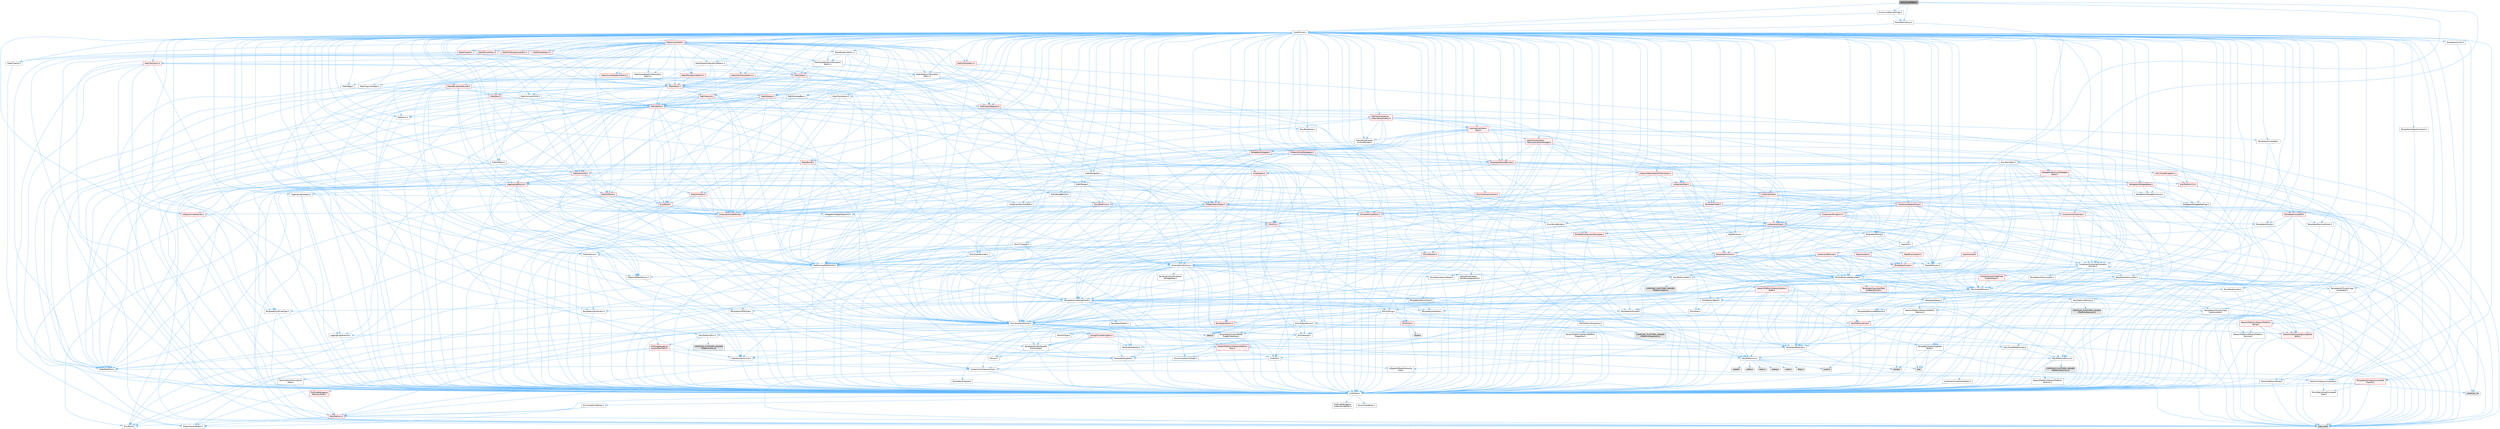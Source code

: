 digraph "AnimCurveFilter.h"
{
 // INTERACTIVE_SVG=YES
 // LATEX_PDF_SIZE
  bgcolor="transparent";
  edge [fontname=Helvetica,fontsize=10,labelfontname=Helvetica,labelfontsize=10];
  node [fontname=Helvetica,fontsize=10,shape=box,height=0.2,width=0.4];
  Node1 [id="Node000001",label="AnimCurveFilter.h",height=0.2,width=0.4,color="gray40", fillcolor="grey60", style="filled", fontcolor="black",tooltip=" "];
  Node1 -> Node2 [id="edge1_Node000001_Node000002",color="steelblue1",style="solid",tooltip=" "];
  Node2 [id="Node000002",label="CoreMinimal.h",height=0.2,width=0.4,color="grey40", fillcolor="white", style="filled",URL="$d7/d67/CoreMinimal_8h.html",tooltip=" "];
  Node2 -> Node3 [id="edge2_Node000002_Node000003",color="steelblue1",style="solid",tooltip=" "];
  Node3 [id="Node000003",label="CoreTypes.h",height=0.2,width=0.4,color="grey40", fillcolor="white", style="filled",URL="$dc/dec/CoreTypes_8h.html",tooltip=" "];
  Node3 -> Node4 [id="edge3_Node000003_Node000004",color="steelblue1",style="solid",tooltip=" "];
  Node4 [id="Node000004",label="HAL/Platform.h",height=0.2,width=0.4,color="red", fillcolor="#FFF0F0", style="filled",URL="$d9/dd0/Platform_8h.html",tooltip=" "];
  Node4 -> Node5 [id="edge4_Node000004_Node000005",color="steelblue1",style="solid",tooltip=" "];
  Node5 [id="Node000005",label="Misc/Build.h",height=0.2,width=0.4,color="grey40", fillcolor="white", style="filled",URL="$d3/dbb/Build_8h.html",tooltip=" "];
  Node4 -> Node7 [id="edge5_Node000004_Node000007",color="steelblue1",style="solid",tooltip=" "];
  Node7 [id="Node000007",label="type_traits",height=0.2,width=0.4,color="grey60", fillcolor="#E0E0E0", style="filled",tooltip=" "];
  Node4 -> Node8 [id="edge6_Node000004_Node000008",color="steelblue1",style="solid",tooltip=" "];
  Node8 [id="Node000008",label="PreprocessorHelpers.h",height=0.2,width=0.4,color="grey40", fillcolor="white", style="filled",URL="$db/ddb/PreprocessorHelpers_8h.html",tooltip=" "];
  Node3 -> Node14 [id="edge7_Node000003_Node000014",color="steelblue1",style="solid",tooltip=" "];
  Node14 [id="Node000014",label="ProfilingDebugging\l/UMemoryDefines.h",height=0.2,width=0.4,color="grey40", fillcolor="white", style="filled",URL="$d2/da2/UMemoryDefines_8h.html",tooltip=" "];
  Node3 -> Node15 [id="edge8_Node000003_Node000015",color="steelblue1",style="solid",tooltip=" "];
  Node15 [id="Node000015",label="Misc/CoreMiscDefines.h",height=0.2,width=0.4,color="grey40", fillcolor="white", style="filled",URL="$da/d38/CoreMiscDefines_8h.html",tooltip=" "];
  Node15 -> Node4 [id="edge9_Node000015_Node000004",color="steelblue1",style="solid",tooltip=" "];
  Node15 -> Node8 [id="edge10_Node000015_Node000008",color="steelblue1",style="solid",tooltip=" "];
  Node3 -> Node16 [id="edge11_Node000003_Node000016",color="steelblue1",style="solid",tooltip=" "];
  Node16 [id="Node000016",label="Misc/CoreDefines.h",height=0.2,width=0.4,color="grey40", fillcolor="white", style="filled",URL="$d3/dd2/CoreDefines_8h.html",tooltip=" "];
  Node2 -> Node17 [id="edge12_Node000002_Node000017",color="steelblue1",style="solid",tooltip=" "];
  Node17 [id="Node000017",label="CoreFwd.h",height=0.2,width=0.4,color="grey40", fillcolor="white", style="filled",URL="$d1/d1e/CoreFwd_8h.html",tooltip=" "];
  Node17 -> Node3 [id="edge13_Node000017_Node000003",color="steelblue1",style="solid",tooltip=" "];
  Node17 -> Node18 [id="edge14_Node000017_Node000018",color="steelblue1",style="solid",tooltip=" "];
  Node18 [id="Node000018",label="Containers/ContainersFwd.h",height=0.2,width=0.4,color="grey40", fillcolor="white", style="filled",URL="$d4/d0a/ContainersFwd_8h.html",tooltip=" "];
  Node18 -> Node4 [id="edge15_Node000018_Node000004",color="steelblue1",style="solid",tooltip=" "];
  Node18 -> Node3 [id="edge16_Node000018_Node000003",color="steelblue1",style="solid",tooltip=" "];
  Node18 -> Node19 [id="edge17_Node000018_Node000019",color="steelblue1",style="solid",tooltip=" "];
  Node19 [id="Node000019",label="Traits/IsContiguousContainer.h",height=0.2,width=0.4,color="grey40", fillcolor="white", style="filled",URL="$d5/d3c/IsContiguousContainer_8h.html",tooltip=" "];
  Node19 -> Node3 [id="edge18_Node000019_Node000003",color="steelblue1",style="solid",tooltip=" "];
  Node19 -> Node20 [id="edge19_Node000019_Node000020",color="steelblue1",style="solid",tooltip=" "];
  Node20 [id="Node000020",label="Misc/StaticAssertComplete\lType.h",height=0.2,width=0.4,color="grey40", fillcolor="white", style="filled",URL="$d5/d4e/StaticAssertCompleteType_8h.html",tooltip=" "];
  Node19 -> Node21 [id="edge20_Node000019_Node000021",color="steelblue1",style="solid",tooltip=" "];
  Node21 [id="Node000021",label="initializer_list",height=0.2,width=0.4,color="grey60", fillcolor="#E0E0E0", style="filled",tooltip=" "];
  Node17 -> Node22 [id="edge21_Node000017_Node000022",color="steelblue1",style="solid",tooltip=" "];
  Node22 [id="Node000022",label="Math/MathFwd.h",height=0.2,width=0.4,color="grey40", fillcolor="white", style="filled",URL="$d2/d10/MathFwd_8h.html",tooltip=" "];
  Node22 -> Node4 [id="edge22_Node000022_Node000004",color="steelblue1",style="solid",tooltip=" "];
  Node17 -> Node23 [id="edge23_Node000017_Node000023",color="steelblue1",style="solid",tooltip=" "];
  Node23 [id="Node000023",label="UObject/UObjectHierarchy\lFwd.h",height=0.2,width=0.4,color="grey40", fillcolor="white", style="filled",URL="$d3/d13/UObjectHierarchyFwd_8h.html",tooltip=" "];
  Node2 -> Node23 [id="edge24_Node000002_Node000023",color="steelblue1",style="solid",tooltip=" "];
  Node2 -> Node18 [id="edge25_Node000002_Node000018",color="steelblue1",style="solid",tooltip=" "];
  Node2 -> Node24 [id="edge26_Node000002_Node000024",color="steelblue1",style="solid",tooltip=" "];
  Node24 [id="Node000024",label="Misc/VarArgs.h",height=0.2,width=0.4,color="grey40", fillcolor="white", style="filled",URL="$d5/d6f/VarArgs_8h.html",tooltip=" "];
  Node24 -> Node3 [id="edge27_Node000024_Node000003",color="steelblue1",style="solid",tooltip=" "];
  Node2 -> Node25 [id="edge28_Node000002_Node000025",color="steelblue1",style="solid",tooltip=" "];
  Node25 [id="Node000025",label="Logging/LogVerbosity.h",height=0.2,width=0.4,color="grey40", fillcolor="white", style="filled",URL="$d2/d8f/LogVerbosity_8h.html",tooltip=" "];
  Node25 -> Node3 [id="edge29_Node000025_Node000003",color="steelblue1",style="solid",tooltip=" "];
  Node2 -> Node26 [id="edge30_Node000002_Node000026",color="steelblue1",style="solid",tooltip=" "];
  Node26 [id="Node000026",label="Misc/OutputDevice.h",height=0.2,width=0.4,color="grey40", fillcolor="white", style="filled",URL="$d7/d32/OutputDevice_8h.html",tooltip=" "];
  Node26 -> Node17 [id="edge31_Node000026_Node000017",color="steelblue1",style="solid",tooltip=" "];
  Node26 -> Node3 [id="edge32_Node000026_Node000003",color="steelblue1",style="solid",tooltip=" "];
  Node26 -> Node25 [id="edge33_Node000026_Node000025",color="steelblue1",style="solid",tooltip=" "];
  Node26 -> Node24 [id="edge34_Node000026_Node000024",color="steelblue1",style="solid",tooltip=" "];
  Node26 -> Node27 [id="edge35_Node000026_Node000027",color="steelblue1",style="solid",tooltip=" "];
  Node27 [id="Node000027",label="Templates/IsArrayOrRefOf\lTypeByPredicate.h",height=0.2,width=0.4,color="grey40", fillcolor="white", style="filled",URL="$d6/da1/IsArrayOrRefOfTypeByPredicate_8h.html",tooltip=" "];
  Node27 -> Node3 [id="edge36_Node000027_Node000003",color="steelblue1",style="solid",tooltip=" "];
  Node26 -> Node28 [id="edge37_Node000026_Node000028",color="steelblue1",style="solid",tooltip=" "];
  Node28 [id="Node000028",label="Templates/IsValidVariadic\lFunctionArg.h",height=0.2,width=0.4,color="grey40", fillcolor="white", style="filled",URL="$d0/dc8/IsValidVariadicFunctionArg_8h.html",tooltip=" "];
  Node28 -> Node3 [id="edge38_Node000028_Node000003",color="steelblue1",style="solid",tooltip=" "];
  Node28 -> Node29 [id="edge39_Node000028_Node000029",color="steelblue1",style="solid",tooltip=" "];
  Node29 [id="Node000029",label="IsEnum.h",height=0.2,width=0.4,color="grey40", fillcolor="white", style="filled",URL="$d4/de5/IsEnum_8h.html",tooltip=" "];
  Node28 -> Node7 [id="edge40_Node000028_Node000007",color="steelblue1",style="solid",tooltip=" "];
  Node26 -> Node30 [id="edge41_Node000026_Node000030",color="steelblue1",style="solid",tooltip=" "];
  Node30 [id="Node000030",label="Traits/IsCharEncodingCompatible\lWith.h",height=0.2,width=0.4,color="red", fillcolor="#FFF0F0", style="filled",URL="$df/dd1/IsCharEncodingCompatibleWith_8h.html",tooltip=" "];
  Node30 -> Node7 [id="edge42_Node000030_Node000007",color="steelblue1",style="solid",tooltip=" "];
  Node2 -> Node32 [id="edge43_Node000002_Node000032",color="steelblue1",style="solid",tooltip=" "];
  Node32 [id="Node000032",label="HAL/PlatformCrt.h",height=0.2,width=0.4,color="grey40", fillcolor="white", style="filled",URL="$d8/d75/PlatformCrt_8h.html",tooltip=" "];
  Node32 -> Node33 [id="edge44_Node000032_Node000033",color="steelblue1",style="solid",tooltip=" "];
  Node33 [id="Node000033",label="new",height=0.2,width=0.4,color="grey60", fillcolor="#E0E0E0", style="filled",tooltip=" "];
  Node32 -> Node34 [id="edge45_Node000032_Node000034",color="steelblue1",style="solid",tooltip=" "];
  Node34 [id="Node000034",label="wchar.h",height=0.2,width=0.4,color="grey60", fillcolor="#E0E0E0", style="filled",tooltip=" "];
  Node32 -> Node35 [id="edge46_Node000032_Node000035",color="steelblue1",style="solid",tooltip=" "];
  Node35 [id="Node000035",label="stddef.h",height=0.2,width=0.4,color="grey60", fillcolor="#E0E0E0", style="filled",tooltip=" "];
  Node32 -> Node36 [id="edge47_Node000032_Node000036",color="steelblue1",style="solid",tooltip=" "];
  Node36 [id="Node000036",label="stdlib.h",height=0.2,width=0.4,color="grey60", fillcolor="#E0E0E0", style="filled",tooltip=" "];
  Node32 -> Node37 [id="edge48_Node000032_Node000037",color="steelblue1",style="solid",tooltip=" "];
  Node37 [id="Node000037",label="stdio.h",height=0.2,width=0.4,color="grey60", fillcolor="#E0E0E0", style="filled",tooltip=" "];
  Node32 -> Node38 [id="edge49_Node000032_Node000038",color="steelblue1",style="solid",tooltip=" "];
  Node38 [id="Node000038",label="stdarg.h",height=0.2,width=0.4,color="grey60", fillcolor="#E0E0E0", style="filled",tooltip=" "];
  Node32 -> Node39 [id="edge50_Node000032_Node000039",color="steelblue1",style="solid",tooltip=" "];
  Node39 [id="Node000039",label="math.h",height=0.2,width=0.4,color="grey60", fillcolor="#E0E0E0", style="filled",tooltip=" "];
  Node32 -> Node40 [id="edge51_Node000032_Node000040",color="steelblue1",style="solid",tooltip=" "];
  Node40 [id="Node000040",label="float.h",height=0.2,width=0.4,color="grey60", fillcolor="#E0E0E0", style="filled",tooltip=" "];
  Node32 -> Node41 [id="edge52_Node000032_Node000041",color="steelblue1",style="solid",tooltip=" "];
  Node41 [id="Node000041",label="string.h",height=0.2,width=0.4,color="grey60", fillcolor="#E0E0E0", style="filled",tooltip=" "];
  Node2 -> Node42 [id="edge53_Node000002_Node000042",color="steelblue1",style="solid",tooltip=" "];
  Node42 [id="Node000042",label="HAL/PlatformMisc.h",height=0.2,width=0.4,color="grey40", fillcolor="white", style="filled",URL="$d0/df5/PlatformMisc_8h.html",tooltip=" "];
  Node42 -> Node3 [id="edge54_Node000042_Node000003",color="steelblue1",style="solid",tooltip=" "];
  Node42 -> Node43 [id="edge55_Node000042_Node000043",color="steelblue1",style="solid",tooltip=" "];
  Node43 [id="Node000043",label="GenericPlatform/GenericPlatform\lMisc.h",height=0.2,width=0.4,color="red", fillcolor="#FFF0F0", style="filled",URL="$db/d9a/GenericPlatformMisc_8h.html",tooltip=" "];
  Node43 -> Node17 [id="edge56_Node000043_Node000017",color="steelblue1",style="solid",tooltip=" "];
  Node43 -> Node3 [id="edge57_Node000043_Node000003",color="steelblue1",style="solid",tooltip=" "];
  Node43 -> Node32 [id="edge58_Node000043_Node000032",color="steelblue1",style="solid",tooltip=" "];
  Node43 -> Node47 [id="edge59_Node000043_Node000047",color="steelblue1",style="solid",tooltip=" "];
  Node47 [id="Node000047",label="Math/NumericLimits.h",height=0.2,width=0.4,color="grey40", fillcolor="white", style="filled",URL="$df/d1b/NumericLimits_8h.html",tooltip=" "];
  Node47 -> Node3 [id="edge60_Node000047_Node000003",color="steelblue1",style="solid",tooltip=" "];
  Node43 -> Node48 [id="edge61_Node000043_Node000048",color="steelblue1",style="solid",tooltip=" "];
  Node48 [id="Node000048",label="Misc/CompressionFlags.h",height=0.2,width=0.4,color="grey40", fillcolor="white", style="filled",URL="$d9/d76/CompressionFlags_8h.html",tooltip=" "];
  Node42 -> Node52 [id="edge62_Node000042_Node000052",color="steelblue1",style="solid",tooltip=" "];
  Node52 [id="Node000052",label="COMPILED_PLATFORM_HEADER\l(PlatformMisc.h)",height=0.2,width=0.4,color="grey60", fillcolor="#E0E0E0", style="filled",tooltip=" "];
  Node42 -> Node53 [id="edge63_Node000042_Node000053",color="steelblue1",style="solid",tooltip=" "];
  Node53 [id="Node000053",label="ProfilingDebugging\l/CpuProfilerTrace.h",height=0.2,width=0.4,color="red", fillcolor="#FFF0F0", style="filled",URL="$da/dcb/CpuProfilerTrace_8h.html",tooltip=" "];
  Node53 -> Node3 [id="edge64_Node000053_Node000003",color="steelblue1",style="solid",tooltip=" "];
  Node53 -> Node18 [id="edge65_Node000053_Node000018",color="steelblue1",style="solid",tooltip=" "];
  Node53 -> Node54 [id="edge66_Node000053_Node000054",color="steelblue1",style="solid",tooltip=" "];
  Node54 [id="Node000054",label="HAL/PlatformAtomics.h",height=0.2,width=0.4,color="grey40", fillcolor="white", style="filled",URL="$d3/d36/PlatformAtomics_8h.html",tooltip=" "];
  Node54 -> Node3 [id="edge67_Node000054_Node000003",color="steelblue1",style="solid",tooltip=" "];
  Node54 -> Node55 [id="edge68_Node000054_Node000055",color="steelblue1",style="solid",tooltip=" "];
  Node55 [id="Node000055",label="GenericPlatform/GenericPlatform\lAtomics.h",height=0.2,width=0.4,color="grey40", fillcolor="white", style="filled",URL="$da/d72/GenericPlatformAtomics_8h.html",tooltip=" "];
  Node55 -> Node3 [id="edge69_Node000055_Node000003",color="steelblue1",style="solid",tooltip=" "];
  Node54 -> Node56 [id="edge70_Node000054_Node000056",color="steelblue1",style="solid",tooltip=" "];
  Node56 [id="Node000056",label="COMPILED_PLATFORM_HEADER\l(PlatformAtomics.h)",height=0.2,width=0.4,color="grey60", fillcolor="#E0E0E0", style="filled",tooltip=" "];
  Node53 -> Node8 [id="edge71_Node000053_Node000008",color="steelblue1",style="solid",tooltip=" "];
  Node53 -> Node5 [id="edge72_Node000053_Node000005",color="steelblue1",style="solid",tooltip=" "];
  Node2 -> Node61 [id="edge73_Node000002_Node000061",color="steelblue1",style="solid",tooltip=" "];
  Node61 [id="Node000061",label="Misc/AssertionMacros.h",height=0.2,width=0.4,color="grey40", fillcolor="white", style="filled",URL="$d0/dfa/AssertionMacros_8h.html",tooltip=" "];
  Node61 -> Node3 [id="edge74_Node000061_Node000003",color="steelblue1",style="solid",tooltip=" "];
  Node61 -> Node4 [id="edge75_Node000061_Node000004",color="steelblue1",style="solid",tooltip=" "];
  Node61 -> Node42 [id="edge76_Node000061_Node000042",color="steelblue1",style="solid",tooltip=" "];
  Node61 -> Node8 [id="edge77_Node000061_Node000008",color="steelblue1",style="solid",tooltip=" "];
  Node61 -> Node62 [id="edge78_Node000061_Node000062",color="steelblue1",style="solid",tooltip=" "];
  Node62 [id="Node000062",label="Templates/EnableIf.h",height=0.2,width=0.4,color="grey40", fillcolor="white", style="filled",URL="$d7/d60/EnableIf_8h.html",tooltip=" "];
  Node62 -> Node3 [id="edge79_Node000062_Node000003",color="steelblue1",style="solid",tooltip=" "];
  Node61 -> Node27 [id="edge80_Node000061_Node000027",color="steelblue1",style="solid",tooltip=" "];
  Node61 -> Node28 [id="edge81_Node000061_Node000028",color="steelblue1",style="solid",tooltip=" "];
  Node61 -> Node30 [id="edge82_Node000061_Node000030",color="steelblue1",style="solid",tooltip=" "];
  Node61 -> Node24 [id="edge83_Node000061_Node000024",color="steelblue1",style="solid",tooltip=" "];
  Node61 -> Node63 [id="edge84_Node000061_Node000063",color="steelblue1",style="solid",tooltip=" "];
  Node63 [id="Node000063",label="String/FormatStringSan.h",height=0.2,width=0.4,color="red", fillcolor="#FFF0F0", style="filled",URL="$d3/d8b/FormatStringSan_8h.html",tooltip=" "];
  Node63 -> Node7 [id="edge85_Node000063_Node000007",color="steelblue1",style="solid",tooltip=" "];
  Node63 -> Node3 [id="edge86_Node000063_Node000003",color="steelblue1",style="solid",tooltip=" "];
  Node63 -> Node64 [id="edge87_Node000063_Node000064",color="steelblue1",style="solid",tooltip=" "];
  Node64 [id="Node000064",label="Templates/Requires.h",height=0.2,width=0.4,color="grey40", fillcolor="white", style="filled",URL="$dc/d96/Requires_8h.html",tooltip=" "];
  Node64 -> Node62 [id="edge88_Node000064_Node000062",color="steelblue1",style="solid",tooltip=" "];
  Node64 -> Node7 [id="edge89_Node000064_Node000007",color="steelblue1",style="solid",tooltip=" "];
  Node63 -> Node65 [id="edge90_Node000063_Node000065",color="steelblue1",style="solid",tooltip=" "];
  Node65 [id="Node000065",label="Templates/Identity.h",height=0.2,width=0.4,color="grey40", fillcolor="white", style="filled",URL="$d0/dd5/Identity_8h.html",tooltip=" "];
  Node63 -> Node28 [id="edge91_Node000063_Node000028",color="steelblue1",style="solid",tooltip=" "];
  Node63 -> Node18 [id="edge92_Node000063_Node000018",color="steelblue1",style="solid",tooltip=" "];
  Node61 -> Node69 [id="edge93_Node000061_Node000069",color="steelblue1",style="solid",tooltip=" "];
  Node69 [id="Node000069",label="atomic",height=0.2,width=0.4,color="grey60", fillcolor="#E0E0E0", style="filled",tooltip=" "];
  Node2 -> Node70 [id="edge94_Node000002_Node000070",color="steelblue1",style="solid",tooltip=" "];
  Node70 [id="Node000070",label="Templates/IsPointer.h",height=0.2,width=0.4,color="grey40", fillcolor="white", style="filled",URL="$d7/d05/IsPointer_8h.html",tooltip=" "];
  Node70 -> Node3 [id="edge95_Node000070_Node000003",color="steelblue1",style="solid",tooltip=" "];
  Node2 -> Node71 [id="edge96_Node000002_Node000071",color="steelblue1",style="solid",tooltip=" "];
  Node71 [id="Node000071",label="HAL/PlatformMemory.h",height=0.2,width=0.4,color="grey40", fillcolor="white", style="filled",URL="$de/d68/PlatformMemory_8h.html",tooltip=" "];
  Node71 -> Node3 [id="edge97_Node000071_Node000003",color="steelblue1",style="solid",tooltip=" "];
  Node71 -> Node72 [id="edge98_Node000071_Node000072",color="steelblue1",style="solid",tooltip=" "];
  Node72 [id="Node000072",label="GenericPlatform/GenericPlatform\lMemory.h",height=0.2,width=0.4,color="grey40", fillcolor="white", style="filled",URL="$dd/d22/GenericPlatformMemory_8h.html",tooltip=" "];
  Node72 -> Node17 [id="edge99_Node000072_Node000017",color="steelblue1",style="solid",tooltip=" "];
  Node72 -> Node3 [id="edge100_Node000072_Node000003",color="steelblue1",style="solid",tooltip=" "];
  Node72 -> Node73 [id="edge101_Node000072_Node000073",color="steelblue1",style="solid",tooltip=" "];
  Node73 [id="Node000073",label="HAL/PlatformString.h",height=0.2,width=0.4,color="red", fillcolor="#FFF0F0", style="filled",URL="$db/db5/PlatformString_8h.html",tooltip=" "];
  Node73 -> Node3 [id="edge102_Node000073_Node000003",color="steelblue1",style="solid",tooltip=" "];
  Node72 -> Node41 [id="edge103_Node000072_Node000041",color="steelblue1",style="solid",tooltip=" "];
  Node72 -> Node34 [id="edge104_Node000072_Node000034",color="steelblue1",style="solid",tooltip=" "];
  Node71 -> Node75 [id="edge105_Node000071_Node000075",color="steelblue1",style="solid",tooltip=" "];
  Node75 [id="Node000075",label="COMPILED_PLATFORM_HEADER\l(PlatformMemory.h)",height=0.2,width=0.4,color="grey60", fillcolor="#E0E0E0", style="filled",tooltip=" "];
  Node2 -> Node54 [id="edge106_Node000002_Node000054",color="steelblue1",style="solid",tooltip=" "];
  Node2 -> Node76 [id="edge107_Node000002_Node000076",color="steelblue1",style="solid",tooltip=" "];
  Node76 [id="Node000076",label="Misc/Exec.h",height=0.2,width=0.4,color="grey40", fillcolor="white", style="filled",URL="$de/ddb/Exec_8h.html",tooltip=" "];
  Node76 -> Node3 [id="edge108_Node000076_Node000003",color="steelblue1",style="solid",tooltip=" "];
  Node76 -> Node61 [id="edge109_Node000076_Node000061",color="steelblue1",style="solid",tooltip=" "];
  Node2 -> Node77 [id="edge110_Node000002_Node000077",color="steelblue1",style="solid",tooltip=" "];
  Node77 [id="Node000077",label="HAL/MemoryBase.h",height=0.2,width=0.4,color="grey40", fillcolor="white", style="filled",URL="$d6/d9f/MemoryBase_8h.html",tooltip=" "];
  Node77 -> Node3 [id="edge111_Node000077_Node000003",color="steelblue1",style="solid",tooltip=" "];
  Node77 -> Node54 [id="edge112_Node000077_Node000054",color="steelblue1",style="solid",tooltip=" "];
  Node77 -> Node32 [id="edge113_Node000077_Node000032",color="steelblue1",style="solid",tooltip=" "];
  Node77 -> Node76 [id="edge114_Node000077_Node000076",color="steelblue1",style="solid",tooltip=" "];
  Node77 -> Node26 [id="edge115_Node000077_Node000026",color="steelblue1",style="solid",tooltip=" "];
  Node77 -> Node78 [id="edge116_Node000077_Node000078",color="steelblue1",style="solid",tooltip=" "];
  Node78 [id="Node000078",label="Templates/Atomic.h",height=0.2,width=0.4,color="red", fillcolor="#FFF0F0", style="filled",URL="$d3/d91/Atomic_8h.html",tooltip=" "];
  Node78 -> Node79 [id="edge117_Node000078_Node000079",color="steelblue1",style="solid",tooltip=" "];
  Node79 [id="Node000079",label="HAL/ThreadSafeCounter.h",height=0.2,width=0.4,color="grey40", fillcolor="white", style="filled",URL="$dc/dc9/ThreadSafeCounter_8h.html",tooltip=" "];
  Node79 -> Node3 [id="edge118_Node000079_Node000003",color="steelblue1",style="solid",tooltip=" "];
  Node79 -> Node54 [id="edge119_Node000079_Node000054",color="steelblue1",style="solid",tooltip=" "];
  Node78 -> Node86 [id="edge120_Node000078_Node000086",color="steelblue1",style="solid",tooltip=" "];
  Node86 [id="Node000086",label="Traits/IntType.h",height=0.2,width=0.4,color="grey40", fillcolor="white", style="filled",URL="$d7/deb/IntType_8h.html",tooltip=" "];
  Node86 -> Node4 [id="edge121_Node000086_Node000004",color="steelblue1",style="solid",tooltip=" "];
  Node78 -> Node69 [id="edge122_Node000078_Node000069",color="steelblue1",style="solid",tooltip=" "];
  Node2 -> Node87 [id="edge123_Node000002_Node000087",color="steelblue1",style="solid",tooltip=" "];
  Node87 [id="Node000087",label="HAL/UnrealMemory.h",height=0.2,width=0.4,color="grey40", fillcolor="white", style="filled",URL="$d9/d96/UnrealMemory_8h.html",tooltip=" "];
  Node87 -> Node3 [id="edge124_Node000087_Node000003",color="steelblue1",style="solid",tooltip=" "];
  Node87 -> Node72 [id="edge125_Node000087_Node000072",color="steelblue1",style="solid",tooltip=" "];
  Node87 -> Node77 [id="edge126_Node000087_Node000077",color="steelblue1",style="solid",tooltip=" "];
  Node87 -> Node71 [id="edge127_Node000087_Node000071",color="steelblue1",style="solid",tooltip=" "];
  Node87 -> Node88 [id="edge128_Node000087_Node000088",color="steelblue1",style="solid",tooltip=" "];
  Node88 [id="Node000088",label="ProfilingDebugging\l/MemoryTrace.h",height=0.2,width=0.4,color="red", fillcolor="#FFF0F0", style="filled",URL="$da/dd7/MemoryTrace_8h.html",tooltip=" "];
  Node88 -> Node4 [id="edge129_Node000088_Node000004",color="steelblue1",style="solid",tooltip=" "];
  Node87 -> Node70 [id="edge130_Node000087_Node000070",color="steelblue1",style="solid",tooltip=" "];
  Node2 -> Node89 [id="edge131_Node000002_Node000089",color="steelblue1",style="solid",tooltip=" "];
  Node89 [id="Node000089",label="Templates/IsArithmetic.h",height=0.2,width=0.4,color="grey40", fillcolor="white", style="filled",URL="$d2/d5d/IsArithmetic_8h.html",tooltip=" "];
  Node89 -> Node3 [id="edge132_Node000089_Node000003",color="steelblue1",style="solid",tooltip=" "];
  Node2 -> Node83 [id="edge133_Node000002_Node000083",color="steelblue1",style="solid",tooltip=" "];
  Node83 [id="Node000083",label="Templates/AndOrNot.h",height=0.2,width=0.4,color="grey40", fillcolor="white", style="filled",URL="$db/d0a/AndOrNot_8h.html",tooltip=" "];
  Node83 -> Node3 [id="edge134_Node000083_Node000003",color="steelblue1",style="solid",tooltip=" "];
  Node2 -> Node90 [id="edge135_Node000002_Node000090",color="steelblue1",style="solid",tooltip=" "];
  Node90 [id="Node000090",label="Templates/IsPODType.h",height=0.2,width=0.4,color="grey40", fillcolor="white", style="filled",URL="$d7/db1/IsPODType_8h.html",tooltip=" "];
  Node90 -> Node3 [id="edge136_Node000090_Node000003",color="steelblue1",style="solid",tooltip=" "];
  Node2 -> Node91 [id="edge137_Node000002_Node000091",color="steelblue1",style="solid",tooltip=" "];
  Node91 [id="Node000091",label="Templates/IsUECoreType.h",height=0.2,width=0.4,color="grey40", fillcolor="white", style="filled",URL="$d1/db8/IsUECoreType_8h.html",tooltip=" "];
  Node91 -> Node3 [id="edge138_Node000091_Node000003",color="steelblue1",style="solid",tooltip=" "];
  Node91 -> Node7 [id="edge139_Node000091_Node000007",color="steelblue1",style="solid",tooltip=" "];
  Node2 -> Node84 [id="edge140_Node000002_Node000084",color="steelblue1",style="solid",tooltip=" "];
  Node84 [id="Node000084",label="Templates/IsTriviallyCopy\lConstructible.h",height=0.2,width=0.4,color="grey40", fillcolor="white", style="filled",URL="$d3/d78/IsTriviallyCopyConstructible_8h.html",tooltip=" "];
  Node84 -> Node3 [id="edge141_Node000084_Node000003",color="steelblue1",style="solid",tooltip=" "];
  Node84 -> Node7 [id="edge142_Node000084_Node000007",color="steelblue1",style="solid",tooltip=" "];
  Node2 -> Node92 [id="edge143_Node000002_Node000092",color="steelblue1",style="solid",tooltip=" "];
  Node92 [id="Node000092",label="Templates/UnrealTypeTraits.h",height=0.2,width=0.4,color="grey40", fillcolor="white", style="filled",URL="$d2/d2d/UnrealTypeTraits_8h.html",tooltip=" "];
  Node92 -> Node3 [id="edge144_Node000092_Node000003",color="steelblue1",style="solid",tooltip=" "];
  Node92 -> Node70 [id="edge145_Node000092_Node000070",color="steelblue1",style="solid",tooltip=" "];
  Node92 -> Node61 [id="edge146_Node000092_Node000061",color="steelblue1",style="solid",tooltip=" "];
  Node92 -> Node83 [id="edge147_Node000092_Node000083",color="steelblue1",style="solid",tooltip=" "];
  Node92 -> Node62 [id="edge148_Node000092_Node000062",color="steelblue1",style="solid",tooltip=" "];
  Node92 -> Node89 [id="edge149_Node000092_Node000089",color="steelblue1",style="solid",tooltip=" "];
  Node92 -> Node29 [id="edge150_Node000092_Node000029",color="steelblue1",style="solid",tooltip=" "];
  Node92 -> Node93 [id="edge151_Node000092_Node000093",color="steelblue1",style="solid",tooltip=" "];
  Node93 [id="Node000093",label="Templates/Models.h",height=0.2,width=0.4,color="grey40", fillcolor="white", style="filled",URL="$d3/d0c/Models_8h.html",tooltip=" "];
  Node93 -> Node65 [id="edge152_Node000093_Node000065",color="steelblue1",style="solid",tooltip=" "];
  Node92 -> Node90 [id="edge153_Node000092_Node000090",color="steelblue1",style="solid",tooltip=" "];
  Node92 -> Node91 [id="edge154_Node000092_Node000091",color="steelblue1",style="solid",tooltip=" "];
  Node92 -> Node84 [id="edge155_Node000092_Node000084",color="steelblue1",style="solid",tooltip=" "];
  Node2 -> Node62 [id="edge156_Node000002_Node000062",color="steelblue1",style="solid",tooltip=" "];
  Node2 -> Node94 [id="edge157_Node000002_Node000094",color="steelblue1",style="solid",tooltip=" "];
  Node94 [id="Node000094",label="Templates/RemoveReference.h",height=0.2,width=0.4,color="grey40", fillcolor="white", style="filled",URL="$da/dbe/RemoveReference_8h.html",tooltip=" "];
  Node94 -> Node3 [id="edge158_Node000094_Node000003",color="steelblue1",style="solid",tooltip=" "];
  Node2 -> Node95 [id="edge159_Node000002_Node000095",color="steelblue1",style="solid",tooltip=" "];
  Node95 [id="Node000095",label="Templates/IntegralConstant.h",height=0.2,width=0.4,color="grey40", fillcolor="white", style="filled",URL="$db/d1b/IntegralConstant_8h.html",tooltip=" "];
  Node95 -> Node3 [id="edge160_Node000095_Node000003",color="steelblue1",style="solid",tooltip=" "];
  Node2 -> Node96 [id="edge161_Node000002_Node000096",color="steelblue1",style="solid",tooltip=" "];
  Node96 [id="Node000096",label="Templates/IsClass.h",height=0.2,width=0.4,color="grey40", fillcolor="white", style="filled",URL="$db/dcb/IsClass_8h.html",tooltip=" "];
  Node96 -> Node3 [id="edge162_Node000096_Node000003",color="steelblue1",style="solid",tooltip=" "];
  Node2 -> Node97 [id="edge163_Node000002_Node000097",color="steelblue1",style="solid",tooltip=" "];
  Node97 [id="Node000097",label="Templates/TypeCompatible\lBytes.h",height=0.2,width=0.4,color="grey40", fillcolor="white", style="filled",URL="$df/d0a/TypeCompatibleBytes_8h.html",tooltip=" "];
  Node97 -> Node3 [id="edge164_Node000097_Node000003",color="steelblue1",style="solid",tooltip=" "];
  Node97 -> Node41 [id="edge165_Node000097_Node000041",color="steelblue1",style="solid",tooltip=" "];
  Node97 -> Node33 [id="edge166_Node000097_Node000033",color="steelblue1",style="solid",tooltip=" "];
  Node97 -> Node7 [id="edge167_Node000097_Node000007",color="steelblue1",style="solid",tooltip=" "];
  Node2 -> Node19 [id="edge168_Node000002_Node000019",color="steelblue1",style="solid",tooltip=" "];
  Node2 -> Node98 [id="edge169_Node000002_Node000098",color="steelblue1",style="solid",tooltip=" "];
  Node98 [id="Node000098",label="Templates/UnrealTemplate.h",height=0.2,width=0.4,color="grey40", fillcolor="white", style="filled",URL="$d4/d24/UnrealTemplate_8h.html",tooltip=" "];
  Node98 -> Node3 [id="edge170_Node000098_Node000003",color="steelblue1",style="solid",tooltip=" "];
  Node98 -> Node70 [id="edge171_Node000098_Node000070",color="steelblue1",style="solid",tooltip=" "];
  Node98 -> Node87 [id="edge172_Node000098_Node000087",color="steelblue1",style="solid",tooltip=" "];
  Node98 -> Node99 [id="edge173_Node000098_Node000099",color="steelblue1",style="solid",tooltip=" "];
  Node99 [id="Node000099",label="Templates/CopyQualifiers\lAndRefsFromTo.h",height=0.2,width=0.4,color="red", fillcolor="#FFF0F0", style="filled",URL="$d3/db3/CopyQualifiersAndRefsFromTo_8h.html",tooltip=" "];
  Node98 -> Node92 [id="edge174_Node000098_Node000092",color="steelblue1",style="solid",tooltip=" "];
  Node98 -> Node94 [id="edge175_Node000098_Node000094",color="steelblue1",style="solid",tooltip=" "];
  Node98 -> Node64 [id="edge176_Node000098_Node000064",color="steelblue1",style="solid",tooltip=" "];
  Node98 -> Node97 [id="edge177_Node000098_Node000097",color="steelblue1",style="solid",tooltip=" "];
  Node98 -> Node65 [id="edge178_Node000098_Node000065",color="steelblue1",style="solid",tooltip=" "];
  Node98 -> Node19 [id="edge179_Node000098_Node000019",color="steelblue1",style="solid",tooltip=" "];
  Node98 -> Node101 [id="edge180_Node000098_Node000101",color="steelblue1",style="solid",tooltip=" "];
  Node101 [id="Node000101",label="Traits/UseBitwiseSwap.h",height=0.2,width=0.4,color="grey40", fillcolor="white", style="filled",URL="$db/df3/UseBitwiseSwap_8h.html",tooltip=" "];
  Node101 -> Node3 [id="edge181_Node000101_Node000003",color="steelblue1",style="solid",tooltip=" "];
  Node101 -> Node7 [id="edge182_Node000101_Node000007",color="steelblue1",style="solid",tooltip=" "];
  Node98 -> Node7 [id="edge183_Node000098_Node000007",color="steelblue1",style="solid",tooltip=" "];
  Node2 -> Node47 [id="edge184_Node000002_Node000047",color="steelblue1",style="solid",tooltip=" "];
  Node2 -> Node102 [id="edge185_Node000002_Node000102",color="steelblue1",style="solid",tooltip=" "];
  Node102 [id="Node000102",label="HAL/PlatformMath.h",height=0.2,width=0.4,color="grey40", fillcolor="white", style="filled",URL="$dc/d53/PlatformMath_8h.html",tooltip=" "];
  Node102 -> Node3 [id="edge186_Node000102_Node000003",color="steelblue1",style="solid",tooltip=" "];
  Node102 -> Node103 [id="edge187_Node000102_Node000103",color="steelblue1",style="solid",tooltip=" "];
  Node103 [id="Node000103",label="GenericPlatform/GenericPlatform\lMath.h",height=0.2,width=0.4,color="red", fillcolor="#FFF0F0", style="filled",URL="$d5/d79/GenericPlatformMath_8h.html",tooltip=" "];
  Node103 -> Node3 [id="edge188_Node000103_Node000003",color="steelblue1",style="solid",tooltip=" "];
  Node103 -> Node18 [id="edge189_Node000103_Node000018",color="steelblue1",style="solid",tooltip=" "];
  Node103 -> Node32 [id="edge190_Node000103_Node000032",color="steelblue1",style="solid",tooltip=" "];
  Node103 -> Node83 [id="edge191_Node000103_Node000083",color="steelblue1",style="solid",tooltip=" "];
  Node103 -> Node104 [id="edge192_Node000103_Node000104",color="steelblue1",style="solid",tooltip=" "];
  Node104 [id="Node000104",label="Templates/Decay.h",height=0.2,width=0.4,color="grey40", fillcolor="white", style="filled",URL="$dd/d0f/Decay_8h.html",tooltip=" "];
  Node104 -> Node3 [id="edge193_Node000104_Node000003",color="steelblue1",style="solid",tooltip=" "];
  Node104 -> Node94 [id="edge194_Node000104_Node000094",color="steelblue1",style="solid",tooltip=" "];
  Node104 -> Node7 [id="edge195_Node000104_Node000007",color="steelblue1",style="solid",tooltip=" "];
  Node103 -> Node92 [id="edge196_Node000103_Node000092",color="steelblue1",style="solid",tooltip=" "];
  Node103 -> Node64 [id="edge197_Node000103_Node000064",color="steelblue1",style="solid",tooltip=" "];
  Node103 -> Node97 [id="edge198_Node000103_Node000097",color="steelblue1",style="solid",tooltip=" "];
  Node103 -> Node7 [id="edge199_Node000103_Node000007",color="steelblue1",style="solid",tooltip=" "];
  Node102 -> Node109 [id="edge200_Node000102_Node000109",color="steelblue1",style="solid",tooltip=" "];
  Node109 [id="Node000109",label="COMPILED_PLATFORM_HEADER\l(PlatformMath.h)",height=0.2,width=0.4,color="grey60", fillcolor="#E0E0E0", style="filled",tooltip=" "];
  Node2 -> Node85 [id="edge201_Node000002_Node000085",color="steelblue1",style="solid",tooltip=" "];
  Node85 [id="Node000085",label="Templates/IsTriviallyCopy\lAssignable.h",height=0.2,width=0.4,color="grey40", fillcolor="white", style="filled",URL="$d2/df2/IsTriviallyCopyAssignable_8h.html",tooltip=" "];
  Node85 -> Node3 [id="edge202_Node000085_Node000003",color="steelblue1",style="solid",tooltip=" "];
  Node85 -> Node7 [id="edge203_Node000085_Node000007",color="steelblue1",style="solid",tooltip=" "];
  Node2 -> Node110 [id="edge204_Node000002_Node000110",color="steelblue1",style="solid",tooltip=" "];
  Node110 [id="Node000110",label="Templates/MemoryOps.h",height=0.2,width=0.4,color="grey40", fillcolor="white", style="filled",URL="$db/dea/MemoryOps_8h.html",tooltip=" "];
  Node110 -> Node3 [id="edge205_Node000110_Node000003",color="steelblue1",style="solid",tooltip=" "];
  Node110 -> Node87 [id="edge206_Node000110_Node000087",color="steelblue1",style="solid",tooltip=" "];
  Node110 -> Node85 [id="edge207_Node000110_Node000085",color="steelblue1",style="solid",tooltip=" "];
  Node110 -> Node84 [id="edge208_Node000110_Node000084",color="steelblue1",style="solid",tooltip=" "];
  Node110 -> Node64 [id="edge209_Node000110_Node000064",color="steelblue1",style="solid",tooltip=" "];
  Node110 -> Node92 [id="edge210_Node000110_Node000092",color="steelblue1",style="solid",tooltip=" "];
  Node110 -> Node101 [id="edge211_Node000110_Node000101",color="steelblue1",style="solid",tooltip=" "];
  Node110 -> Node33 [id="edge212_Node000110_Node000033",color="steelblue1",style="solid",tooltip=" "];
  Node110 -> Node7 [id="edge213_Node000110_Node000007",color="steelblue1",style="solid",tooltip=" "];
  Node2 -> Node111 [id="edge214_Node000002_Node000111",color="steelblue1",style="solid",tooltip=" "];
  Node111 [id="Node000111",label="Containers/ContainerAllocation\lPolicies.h",height=0.2,width=0.4,color="grey40", fillcolor="white", style="filled",URL="$d7/dff/ContainerAllocationPolicies_8h.html",tooltip=" "];
  Node111 -> Node3 [id="edge215_Node000111_Node000003",color="steelblue1",style="solid",tooltip=" "];
  Node111 -> Node112 [id="edge216_Node000111_Node000112",color="steelblue1",style="solid",tooltip=" "];
  Node112 [id="Node000112",label="Containers/ContainerHelpers.h",height=0.2,width=0.4,color="grey40", fillcolor="white", style="filled",URL="$d7/d33/ContainerHelpers_8h.html",tooltip=" "];
  Node112 -> Node3 [id="edge217_Node000112_Node000003",color="steelblue1",style="solid",tooltip=" "];
  Node111 -> Node111 [id="edge218_Node000111_Node000111",color="steelblue1",style="solid",tooltip=" "];
  Node111 -> Node102 [id="edge219_Node000111_Node000102",color="steelblue1",style="solid",tooltip=" "];
  Node111 -> Node87 [id="edge220_Node000111_Node000087",color="steelblue1",style="solid",tooltip=" "];
  Node111 -> Node47 [id="edge221_Node000111_Node000047",color="steelblue1",style="solid",tooltip=" "];
  Node111 -> Node61 [id="edge222_Node000111_Node000061",color="steelblue1",style="solid",tooltip=" "];
  Node111 -> Node113 [id="edge223_Node000111_Node000113",color="steelblue1",style="solid",tooltip=" "];
  Node113 [id="Node000113",label="Templates/IsPolymorphic.h",height=0.2,width=0.4,color="grey40", fillcolor="white", style="filled",URL="$dc/d20/IsPolymorphic_8h.html",tooltip=" "];
  Node111 -> Node110 [id="edge224_Node000111_Node000110",color="steelblue1",style="solid",tooltip=" "];
  Node111 -> Node97 [id="edge225_Node000111_Node000097",color="steelblue1",style="solid",tooltip=" "];
  Node111 -> Node7 [id="edge226_Node000111_Node000007",color="steelblue1",style="solid",tooltip=" "];
  Node2 -> Node114 [id="edge227_Node000002_Node000114",color="steelblue1",style="solid",tooltip=" "];
  Node114 [id="Node000114",label="Templates/IsEnumClass.h",height=0.2,width=0.4,color="grey40", fillcolor="white", style="filled",URL="$d7/d15/IsEnumClass_8h.html",tooltip=" "];
  Node114 -> Node3 [id="edge228_Node000114_Node000003",color="steelblue1",style="solid",tooltip=" "];
  Node114 -> Node83 [id="edge229_Node000114_Node000083",color="steelblue1",style="solid",tooltip=" "];
  Node2 -> Node115 [id="edge230_Node000002_Node000115",color="steelblue1",style="solid",tooltip=" "];
  Node115 [id="Node000115",label="HAL/PlatformProperties.h",height=0.2,width=0.4,color="grey40", fillcolor="white", style="filled",URL="$d9/db0/PlatformProperties_8h.html",tooltip=" "];
  Node115 -> Node3 [id="edge231_Node000115_Node000003",color="steelblue1",style="solid",tooltip=" "];
  Node115 -> Node116 [id="edge232_Node000115_Node000116",color="steelblue1",style="solid",tooltip=" "];
  Node116 [id="Node000116",label="GenericPlatform/GenericPlatform\lProperties.h",height=0.2,width=0.4,color="grey40", fillcolor="white", style="filled",URL="$d2/dcd/GenericPlatformProperties_8h.html",tooltip=" "];
  Node116 -> Node3 [id="edge233_Node000116_Node000003",color="steelblue1",style="solid",tooltip=" "];
  Node116 -> Node43 [id="edge234_Node000116_Node000043",color="steelblue1",style="solid",tooltip=" "];
  Node115 -> Node117 [id="edge235_Node000115_Node000117",color="steelblue1",style="solid",tooltip=" "];
  Node117 [id="Node000117",label="COMPILED_PLATFORM_HEADER\l(PlatformProperties.h)",height=0.2,width=0.4,color="grey60", fillcolor="#E0E0E0", style="filled",tooltip=" "];
  Node2 -> Node118 [id="edge236_Node000002_Node000118",color="steelblue1",style="solid",tooltip=" "];
  Node118 [id="Node000118",label="Misc/EngineVersionBase.h",height=0.2,width=0.4,color="grey40", fillcolor="white", style="filled",URL="$d5/d2b/EngineVersionBase_8h.html",tooltip=" "];
  Node118 -> Node3 [id="edge237_Node000118_Node000003",color="steelblue1",style="solid",tooltip=" "];
  Node2 -> Node119 [id="edge238_Node000002_Node000119",color="steelblue1",style="solid",tooltip=" "];
  Node119 [id="Node000119",label="Internationalization\l/TextNamespaceFwd.h",height=0.2,width=0.4,color="grey40", fillcolor="white", style="filled",URL="$d8/d97/TextNamespaceFwd_8h.html",tooltip=" "];
  Node119 -> Node3 [id="edge239_Node000119_Node000003",color="steelblue1",style="solid",tooltip=" "];
  Node2 -> Node120 [id="edge240_Node000002_Node000120",color="steelblue1",style="solid",tooltip=" "];
  Node120 [id="Node000120",label="Serialization/Archive.h",height=0.2,width=0.4,color="grey40", fillcolor="white", style="filled",URL="$d7/d3b/Archive_8h.html",tooltip=" "];
  Node120 -> Node17 [id="edge241_Node000120_Node000017",color="steelblue1",style="solid",tooltip=" "];
  Node120 -> Node3 [id="edge242_Node000120_Node000003",color="steelblue1",style="solid",tooltip=" "];
  Node120 -> Node115 [id="edge243_Node000120_Node000115",color="steelblue1",style="solid",tooltip=" "];
  Node120 -> Node119 [id="edge244_Node000120_Node000119",color="steelblue1",style="solid",tooltip=" "];
  Node120 -> Node22 [id="edge245_Node000120_Node000022",color="steelblue1",style="solid",tooltip=" "];
  Node120 -> Node61 [id="edge246_Node000120_Node000061",color="steelblue1",style="solid",tooltip=" "];
  Node120 -> Node5 [id="edge247_Node000120_Node000005",color="steelblue1",style="solid",tooltip=" "];
  Node120 -> Node48 [id="edge248_Node000120_Node000048",color="steelblue1",style="solid",tooltip=" "];
  Node120 -> Node118 [id="edge249_Node000120_Node000118",color="steelblue1",style="solid",tooltip=" "];
  Node120 -> Node24 [id="edge250_Node000120_Node000024",color="steelblue1",style="solid",tooltip=" "];
  Node120 -> Node121 [id="edge251_Node000120_Node000121",color="steelblue1",style="solid",tooltip=" "];
  Node121 [id="Node000121",label="Serialization/ArchiveCook\lData.h",height=0.2,width=0.4,color="grey40", fillcolor="white", style="filled",URL="$dc/db6/ArchiveCookData_8h.html",tooltip=" "];
  Node121 -> Node4 [id="edge252_Node000121_Node000004",color="steelblue1",style="solid",tooltip=" "];
  Node120 -> Node122 [id="edge253_Node000120_Node000122",color="steelblue1",style="solid",tooltip=" "];
  Node122 [id="Node000122",label="Serialization/ArchiveSave\lPackageData.h",height=0.2,width=0.4,color="grey40", fillcolor="white", style="filled",URL="$d1/d37/ArchiveSavePackageData_8h.html",tooltip=" "];
  Node120 -> Node62 [id="edge254_Node000120_Node000062",color="steelblue1",style="solid",tooltip=" "];
  Node120 -> Node27 [id="edge255_Node000120_Node000027",color="steelblue1",style="solid",tooltip=" "];
  Node120 -> Node114 [id="edge256_Node000120_Node000114",color="steelblue1",style="solid",tooltip=" "];
  Node120 -> Node107 [id="edge257_Node000120_Node000107",color="steelblue1",style="solid",tooltip=" "];
  Node107 [id="Node000107",label="Templates/IsSigned.h",height=0.2,width=0.4,color="grey40", fillcolor="white", style="filled",URL="$d8/dd8/IsSigned_8h.html",tooltip=" "];
  Node107 -> Node3 [id="edge258_Node000107_Node000003",color="steelblue1",style="solid",tooltip=" "];
  Node120 -> Node28 [id="edge259_Node000120_Node000028",color="steelblue1",style="solid",tooltip=" "];
  Node120 -> Node98 [id="edge260_Node000120_Node000098",color="steelblue1",style="solid",tooltip=" "];
  Node120 -> Node30 [id="edge261_Node000120_Node000030",color="steelblue1",style="solid",tooltip=" "];
  Node120 -> Node123 [id="edge262_Node000120_Node000123",color="steelblue1",style="solid",tooltip=" "];
  Node123 [id="Node000123",label="UObject/ObjectVersion.h",height=0.2,width=0.4,color="grey40", fillcolor="white", style="filled",URL="$da/d63/ObjectVersion_8h.html",tooltip=" "];
  Node123 -> Node3 [id="edge263_Node000123_Node000003",color="steelblue1",style="solid",tooltip=" "];
  Node2 -> Node124 [id="edge264_Node000002_Node000124",color="steelblue1",style="solid",tooltip=" "];
  Node124 [id="Node000124",label="Templates/Less.h",height=0.2,width=0.4,color="grey40", fillcolor="white", style="filled",URL="$de/dc8/Less_8h.html",tooltip=" "];
  Node124 -> Node3 [id="edge265_Node000124_Node000003",color="steelblue1",style="solid",tooltip=" "];
  Node124 -> Node98 [id="edge266_Node000124_Node000098",color="steelblue1",style="solid",tooltip=" "];
  Node2 -> Node125 [id="edge267_Node000002_Node000125",color="steelblue1",style="solid",tooltip=" "];
  Node125 [id="Node000125",label="Templates/Sorting.h",height=0.2,width=0.4,color="grey40", fillcolor="white", style="filled",URL="$d3/d9e/Sorting_8h.html",tooltip=" "];
  Node125 -> Node3 [id="edge268_Node000125_Node000003",color="steelblue1",style="solid",tooltip=" "];
  Node125 -> Node126 [id="edge269_Node000125_Node000126",color="steelblue1",style="solid",tooltip=" "];
  Node126 [id="Node000126",label="Algo/BinarySearch.h",height=0.2,width=0.4,color="red", fillcolor="#FFF0F0", style="filled",URL="$db/db4/BinarySearch_8h.html",tooltip=" "];
  Node126 -> Node128 [id="edge270_Node000126_Node000128",color="steelblue1",style="solid",tooltip=" "];
  Node128 [id="Node000128",label="Templates/Invoke.h",height=0.2,width=0.4,color="red", fillcolor="#FFF0F0", style="filled",URL="$d7/deb/Invoke_8h.html",tooltip=" "];
  Node128 -> Node3 [id="edge271_Node000128_Node000003",color="steelblue1",style="solid",tooltip=" "];
  Node128 -> Node98 [id="edge272_Node000128_Node000098",color="steelblue1",style="solid",tooltip=" "];
  Node128 -> Node7 [id="edge273_Node000128_Node000007",color="steelblue1",style="solid",tooltip=" "];
  Node126 -> Node124 [id="edge274_Node000126_Node000124",color="steelblue1",style="solid",tooltip=" "];
  Node125 -> Node130 [id="edge275_Node000125_Node000130",color="steelblue1",style="solid",tooltip=" "];
  Node130 [id="Node000130",label="Algo/Sort.h",height=0.2,width=0.4,color="grey40", fillcolor="white", style="filled",URL="$d1/d87/Sort_8h.html",tooltip=" "];
  Node130 -> Node131 [id="edge276_Node000130_Node000131",color="steelblue1",style="solid",tooltip=" "];
  Node131 [id="Node000131",label="Algo/IntroSort.h",height=0.2,width=0.4,color="red", fillcolor="#FFF0F0", style="filled",URL="$d3/db3/IntroSort_8h.html",tooltip=" "];
  Node131 -> Node135 [id="edge277_Node000131_Node000135",color="steelblue1",style="solid",tooltip=" "];
  Node135 [id="Node000135",label="Math/UnrealMathUtility.h",height=0.2,width=0.4,color="grey40", fillcolor="white", style="filled",URL="$db/db8/UnrealMathUtility_8h.html",tooltip=" "];
  Node135 -> Node3 [id="edge278_Node000135_Node000003",color="steelblue1",style="solid",tooltip=" "];
  Node135 -> Node61 [id="edge279_Node000135_Node000061",color="steelblue1",style="solid",tooltip=" "];
  Node135 -> Node102 [id="edge280_Node000135_Node000102",color="steelblue1",style="solid",tooltip=" "];
  Node135 -> Node22 [id="edge281_Node000135_Node000022",color="steelblue1",style="solid",tooltip=" "];
  Node135 -> Node65 [id="edge282_Node000135_Node000065",color="steelblue1",style="solid",tooltip=" "];
  Node135 -> Node64 [id="edge283_Node000135_Node000064",color="steelblue1",style="solid",tooltip=" "];
  Node131 -> Node128 [id="edge284_Node000131_Node000128",color="steelblue1",style="solid",tooltip=" "];
  Node131 -> Node124 [id="edge285_Node000131_Node000124",color="steelblue1",style="solid",tooltip=" "];
  Node131 -> Node98 [id="edge286_Node000131_Node000098",color="steelblue1",style="solid",tooltip=" "];
  Node125 -> Node102 [id="edge287_Node000125_Node000102",color="steelblue1",style="solid",tooltip=" "];
  Node125 -> Node124 [id="edge288_Node000125_Node000124",color="steelblue1",style="solid",tooltip=" "];
  Node2 -> Node136 [id="edge289_Node000002_Node000136",color="steelblue1",style="solid",tooltip=" "];
  Node136 [id="Node000136",label="Misc/Char.h",height=0.2,width=0.4,color="red", fillcolor="#FFF0F0", style="filled",URL="$d0/d58/Char_8h.html",tooltip=" "];
  Node136 -> Node3 [id="edge290_Node000136_Node000003",color="steelblue1",style="solid",tooltip=" "];
  Node136 -> Node86 [id="edge291_Node000136_Node000086",color="steelblue1",style="solid",tooltip=" "];
  Node136 -> Node137 [id="edge292_Node000136_Node000137",color="steelblue1",style="solid",tooltip=" "];
  Node137 [id="Node000137",label="ctype.h",height=0.2,width=0.4,color="grey60", fillcolor="#E0E0E0", style="filled",tooltip=" "];
  Node136 -> Node7 [id="edge293_Node000136_Node000007",color="steelblue1",style="solid",tooltip=" "];
  Node2 -> Node139 [id="edge294_Node000002_Node000139",color="steelblue1",style="solid",tooltip=" "];
  Node139 [id="Node000139",label="GenericPlatform/GenericPlatform\lStricmp.h",height=0.2,width=0.4,color="grey40", fillcolor="white", style="filled",URL="$d2/d86/GenericPlatformStricmp_8h.html",tooltip=" "];
  Node139 -> Node3 [id="edge295_Node000139_Node000003",color="steelblue1",style="solid",tooltip=" "];
  Node2 -> Node140 [id="edge296_Node000002_Node000140",color="steelblue1",style="solid",tooltip=" "];
  Node140 [id="Node000140",label="GenericPlatform/GenericPlatform\lString.h",height=0.2,width=0.4,color="red", fillcolor="#FFF0F0", style="filled",URL="$dd/d20/GenericPlatformString_8h.html",tooltip=" "];
  Node140 -> Node3 [id="edge297_Node000140_Node000003",color="steelblue1",style="solid",tooltip=" "];
  Node140 -> Node139 [id="edge298_Node000140_Node000139",color="steelblue1",style="solid",tooltip=" "];
  Node140 -> Node62 [id="edge299_Node000140_Node000062",color="steelblue1",style="solid",tooltip=" "];
  Node140 -> Node30 [id="edge300_Node000140_Node000030",color="steelblue1",style="solid",tooltip=" "];
  Node140 -> Node7 [id="edge301_Node000140_Node000007",color="steelblue1",style="solid",tooltip=" "];
  Node2 -> Node73 [id="edge302_Node000002_Node000073",color="steelblue1",style="solid",tooltip=" "];
  Node2 -> Node143 [id="edge303_Node000002_Node000143",color="steelblue1",style="solid",tooltip=" "];
  Node143 [id="Node000143",label="Misc/CString.h",height=0.2,width=0.4,color="grey40", fillcolor="white", style="filled",URL="$d2/d49/CString_8h.html",tooltip=" "];
  Node143 -> Node3 [id="edge304_Node000143_Node000003",color="steelblue1",style="solid",tooltip=" "];
  Node143 -> Node32 [id="edge305_Node000143_Node000032",color="steelblue1",style="solid",tooltip=" "];
  Node143 -> Node73 [id="edge306_Node000143_Node000073",color="steelblue1",style="solid",tooltip=" "];
  Node143 -> Node61 [id="edge307_Node000143_Node000061",color="steelblue1",style="solid",tooltip=" "];
  Node143 -> Node136 [id="edge308_Node000143_Node000136",color="steelblue1",style="solid",tooltip=" "];
  Node143 -> Node24 [id="edge309_Node000143_Node000024",color="steelblue1",style="solid",tooltip=" "];
  Node143 -> Node27 [id="edge310_Node000143_Node000027",color="steelblue1",style="solid",tooltip=" "];
  Node143 -> Node28 [id="edge311_Node000143_Node000028",color="steelblue1",style="solid",tooltip=" "];
  Node143 -> Node30 [id="edge312_Node000143_Node000030",color="steelblue1",style="solid",tooltip=" "];
  Node2 -> Node144 [id="edge313_Node000002_Node000144",color="steelblue1",style="solid",tooltip=" "];
  Node144 [id="Node000144",label="Misc/Crc.h",height=0.2,width=0.4,color="red", fillcolor="#FFF0F0", style="filled",URL="$d4/dd2/Crc_8h.html",tooltip=" "];
  Node144 -> Node3 [id="edge314_Node000144_Node000003",color="steelblue1",style="solid",tooltip=" "];
  Node144 -> Node73 [id="edge315_Node000144_Node000073",color="steelblue1",style="solid",tooltip=" "];
  Node144 -> Node61 [id="edge316_Node000144_Node000061",color="steelblue1",style="solid",tooltip=" "];
  Node144 -> Node143 [id="edge317_Node000144_Node000143",color="steelblue1",style="solid",tooltip=" "];
  Node144 -> Node136 [id="edge318_Node000144_Node000136",color="steelblue1",style="solid",tooltip=" "];
  Node144 -> Node92 [id="edge319_Node000144_Node000092",color="steelblue1",style="solid",tooltip=" "];
  Node2 -> Node135 [id="edge320_Node000002_Node000135",color="steelblue1",style="solid",tooltip=" "];
  Node2 -> Node145 [id="edge321_Node000002_Node000145",color="steelblue1",style="solid",tooltip=" "];
  Node145 [id="Node000145",label="Containers/UnrealString.h",height=0.2,width=0.4,color="red", fillcolor="#FFF0F0", style="filled",URL="$d5/dba/UnrealString_8h.html",tooltip=" "];
  Node2 -> Node149 [id="edge322_Node000002_Node000149",color="steelblue1",style="solid",tooltip=" "];
  Node149 [id="Node000149",label="Containers/Array.h",height=0.2,width=0.4,color="red", fillcolor="#FFF0F0", style="filled",URL="$df/dd0/Array_8h.html",tooltip=" "];
  Node149 -> Node3 [id="edge323_Node000149_Node000003",color="steelblue1",style="solid",tooltip=" "];
  Node149 -> Node61 [id="edge324_Node000149_Node000061",color="steelblue1",style="solid",tooltip=" "];
  Node149 -> Node87 [id="edge325_Node000149_Node000087",color="steelblue1",style="solid",tooltip=" "];
  Node149 -> Node92 [id="edge326_Node000149_Node000092",color="steelblue1",style="solid",tooltip=" "];
  Node149 -> Node98 [id="edge327_Node000149_Node000098",color="steelblue1",style="solid",tooltip=" "];
  Node149 -> Node111 [id="edge328_Node000149_Node000111",color="steelblue1",style="solid",tooltip=" "];
  Node149 -> Node120 [id="edge329_Node000149_Node000120",color="steelblue1",style="solid",tooltip=" "];
  Node149 -> Node128 [id="edge330_Node000149_Node000128",color="steelblue1",style="solid",tooltip=" "];
  Node149 -> Node124 [id="edge331_Node000149_Node000124",color="steelblue1",style="solid",tooltip=" "];
  Node149 -> Node64 [id="edge332_Node000149_Node000064",color="steelblue1",style="solid",tooltip=" "];
  Node149 -> Node125 [id="edge333_Node000149_Node000125",color="steelblue1",style="solid",tooltip=" "];
  Node149 -> Node172 [id="edge334_Node000149_Node000172",color="steelblue1",style="solid",tooltip=" "];
  Node172 [id="Node000172",label="Templates/AlignmentTemplates.h",height=0.2,width=0.4,color="red", fillcolor="#FFF0F0", style="filled",URL="$dd/d32/AlignmentTemplates_8h.html",tooltip=" "];
  Node172 -> Node3 [id="edge335_Node000172_Node000003",color="steelblue1",style="solid",tooltip=" "];
  Node172 -> Node70 [id="edge336_Node000172_Node000070",color="steelblue1",style="solid",tooltip=" "];
  Node149 -> Node7 [id="edge337_Node000149_Node000007",color="steelblue1",style="solid",tooltip=" "];
  Node2 -> Node173 [id="edge338_Node000002_Node000173",color="steelblue1",style="solid",tooltip=" "];
  Node173 [id="Node000173",label="Misc/FrameNumber.h",height=0.2,width=0.4,color="grey40", fillcolor="white", style="filled",URL="$dd/dbd/FrameNumber_8h.html",tooltip=" "];
  Node173 -> Node3 [id="edge339_Node000173_Node000003",color="steelblue1",style="solid",tooltip=" "];
  Node173 -> Node47 [id="edge340_Node000173_Node000047",color="steelblue1",style="solid",tooltip=" "];
  Node173 -> Node135 [id="edge341_Node000173_Node000135",color="steelblue1",style="solid",tooltip=" "];
  Node173 -> Node62 [id="edge342_Node000173_Node000062",color="steelblue1",style="solid",tooltip=" "];
  Node173 -> Node92 [id="edge343_Node000173_Node000092",color="steelblue1",style="solid",tooltip=" "];
  Node2 -> Node174 [id="edge344_Node000002_Node000174",color="steelblue1",style="solid",tooltip=" "];
  Node174 [id="Node000174",label="Misc/Timespan.h",height=0.2,width=0.4,color="grey40", fillcolor="white", style="filled",URL="$da/dd9/Timespan_8h.html",tooltip=" "];
  Node174 -> Node3 [id="edge345_Node000174_Node000003",color="steelblue1",style="solid",tooltip=" "];
  Node174 -> Node175 [id="edge346_Node000174_Node000175",color="steelblue1",style="solid",tooltip=" "];
  Node175 [id="Node000175",label="Math/Interval.h",height=0.2,width=0.4,color="grey40", fillcolor="white", style="filled",URL="$d1/d55/Interval_8h.html",tooltip=" "];
  Node175 -> Node3 [id="edge347_Node000175_Node000003",color="steelblue1",style="solid",tooltip=" "];
  Node175 -> Node89 [id="edge348_Node000175_Node000089",color="steelblue1",style="solid",tooltip=" "];
  Node175 -> Node92 [id="edge349_Node000175_Node000092",color="steelblue1",style="solid",tooltip=" "];
  Node175 -> Node47 [id="edge350_Node000175_Node000047",color="steelblue1",style="solid",tooltip=" "];
  Node175 -> Node135 [id="edge351_Node000175_Node000135",color="steelblue1",style="solid",tooltip=" "];
  Node174 -> Node135 [id="edge352_Node000174_Node000135",color="steelblue1",style="solid",tooltip=" "];
  Node174 -> Node61 [id="edge353_Node000174_Node000061",color="steelblue1",style="solid",tooltip=" "];
  Node2 -> Node176 [id="edge354_Node000002_Node000176",color="steelblue1",style="solid",tooltip=" "];
  Node176 [id="Node000176",label="Containers/StringConv.h",height=0.2,width=0.4,color="red", fillcolor="#FFF0F0", style="filled",URL="$d3/ddf/StringConv_8h.html",tooltip=" "];
  Node176 -> Node3 [id="edge355_Node000176_Node000003",color="steelblue1",style="solid",tooltip=" "];
  Node176 -> Node61 [id="edge356_Node000176_Node000061",color="steelblue1",style="solid",tooltip=" "];
  Node176 -> Node111 [id="edge357_Node000176_Node000111",color="steelblue1",style="solid",tooltip=" "];
  Node176 -> Node149 [id="edge358_Node000176_Node000149",color="steelblue1",style="solid",tooltip=" "];
  Node176 -> Node143 [id="edge359_Node000176_Node000143",color="steelblue1",style="solid",tooltip=" "];
  Node176 -> Node177 [id="edge360_Node000176_Node000177",color="steelblue1",style="solid",tooltip=" "];
  Node177 [id="Node000177",label="Templates/IsArray.h",height=0.2,width=0.4,color="grey40", fillcolor="white", style="filled",URL="$d8/d8d/IsArray_8h.html",tooltip=" "];
  Node177 -> Node3 [id="edge361_Node000177_Node000003",color="steelblue1",style="solid",tooltip=" "];
  Node176 -> Node98 [id="edge362_Node000176_Node000098",color="steelblue1",style="solid",tooltip=" "];
  Node176 -> Node92 [id="edge363_Node000176_Node000092",color="steelblue1",style="solid",tooltip=" "];
  Node176 -> Node30 [id="edge364_Node000176_Node000030",color="steelblue1",style="solid",tooltip=" "];
  Node176 -> Node19 [id="edge365_Node000176_Node000019",color="steelblue1",style="solid",tooltip=" "];
  Node176 -> Node7 [id="edge366_Node000176_Node000007",color="steelblue1",style="solid",tooltip=" "];
  Node2 -> Node178 [id="edge367_Node000002_Node000178",color="steelblue1",style="solid",tooltip=" "];
  Node178 [id="Node000178",label="UObject/UnrealNames.h",height=0.2,width=0.4,color="red", fillcolor="#FFF0F0", style="filled",URL="$d8/db1/UnrealNames_8h.html",tooltip=" "];
  Node178 -> Node3 [id="edge368_Node000178_Node000003",color="steelblue1",style="solid",tooltip=" "];
  Node2 -> Node180 [id="edge369_Node000002_Node000180",color="steelblue1",style="solid",tooltip=" "];
  Node180 [id="Node000180",label="UObject/NameTypes.h",height=0.2,width=0.4,color="red", fillcolor="#FFF0F0", style="filled",URL="$d6/d35/NameTypes_8h.html",tooltip=" "];
  Node180 -> Node3 [id="edge370_Node000180_Node000003",color="steelblue1",style="solid",tooltip=" "];
  Node180 -> Node61 [id="edge371_Node000180_Node000061",color="steelblue1",style="solid",tooltip=" "];
  Node180 -> Node87 [id="edge372_Node000180_Node000087",color="steelblue1",style="solid",tooltip=" "];
  Node180 -> Node92 [id="edge373_Node000180_Node000092",color="steelblue1",style="solid",tooltip=" "];
  Node180 -> Node98 [id="edge374_Node000180_Node000098",color="steelblue1",style="solid",tooltip=" "];
  Node180 -> Node145 [id="edge375_Node000180_Node000145",color="steelblue1",style="solid",tooltip=" "];
  Node180 -> Node176 [id="edge376_Node000180_Node000176",color="steelblue1",style="solid",tooltip=" "];
  Node180 -> Node178 [id="edge377_Node000180_Node000178",color="steelblue1",style="solid",tooltip=" "];
  Node180 -> Node78 [id="edge378_Node000180_Node000078",color="steelblue1",style="solid",tooltip=" "];
  Node2 -> Node188 [id="edge379_Node000002_Node000188",color="steelblue1",style="solid",tooltip=" "];
  Node188 [id="Node000188",label="Misc/Parse.h",height=0.2,width=0.4,color="red", fillcolor="#FFF0F0", style="filled",URL="$dc/d71/Parse_8h.html",tooltip=" "];
  Node188 -> Node145 [id="edge380_Node000188_Node000145",color="steelblue1",style="solid",tooltip=" "];
  Node188 -> Node3 [id="edge381_Node000188_Node000003",color="steelblue1",style="solid",tooltip=" "];
  Node188 -> Node32 [id="edge382_Node000188_Node000032",color="steelblue1",style="solid",tooltip=" "];
  Node188 -> Node5 [id="edge383_Node000188_Node000005",color="steelblue1",style="solid",tooltip=" "];
  Node188 -> Node189 [id="edge384_Node000188_Node000189",color="steelblue1",style="solid",tooltip=" "];
  Node189 [id="Node000189",label="Templates/Function.h",height=0.2,width=0.4,color="red", fillcolor="#FFF0F0", style="filled",URL="$df/df5/Function_8h.html",tooltip=" "];
  Node189 -> Node3 [id="edge385_Node000189_Node000003",color="steelblue1",style="solid",tooltip=" "];
  Node189 -> Node61 [id="edge386_Node000189_Node000061",color="steelblue1",style="solid",tooltip=" "];
  Node189 -> Node87 [id="edge387_Node000189_Node000087",color="steelblue1",style="solid",tooltip=" "];
  Node189 -> Node92 [id="edge388_Node000189_Node000092",color="steelblue1",style="solid",tooltip=" "];
  Node189 -> Node128 [id="edge389_Node000189_Node000128",color="steelblue1",style="solid",tooltip=" "];
  Node189 -> Node98 [id="edge390_Node000189_Node000098",color="steelblue1",style="solid",tooltip=" "];
  Node189 -> Node64 [id="edge391_Node000189_Node000064",color="steelblue1",style="solid",tooltip=" "];
  Node189 -> Node135 [id="edge392_Node000189_Node000135",color="steelblue1",style="solid",tooltip=" "];
  Node189 -> Node33 [id="edge393_Node000189_Node000033",color="steelblue1",style="solid",tooltip=" "];
  Node189 -> Node7 [id="edge394_Node000189_Node000007",color="steelblue1",style="solid",tooltip=" "];
  Node2 -> Node172 [id="edge395_Node000002_Node000172",color="steelblue1",style="solid",tooltip=" "];
  Node2 -> Node191 [id="edge396_Node000002_Node000191",color="steelblue1",style="solid",tooltip=" "];
  Node191 [id="Node000191",label="Misc/StructBuilder.h",height=0.2,width=0.4,color="grey40", fillcolor="white", style="filled",URL="$d9/db3/StructBuilder_8h.html",tooltip=" "];
  Node191 -> Node3 [id="edge397_Node000191_Node000003",color="steelblue1",style="solid",tooltip=" "];
  Node191 -> Node135 [id="edge398_Node000191_Node000135",color="steelblue1",style="solid",tooltip=" "];
  Node191 -> Node172 [id="edge399_Node000191_Node000172",color="steelblue1",style="solid",tooltip=" "];
  Node2 -> Node104 [id="edge400_Node000002_Node000104",color="steelblue1",style="solid",tooltip=" "];
  Node2 -> Node192 [id="edge401_Node000002_Node000192",color="steelblue1",style="solid",tooltip=" "];
  Node192 [id="Node000192",label="Templates/PointerIsConvertible\lFromTo.h",height=0.2,width=0.4,color="red", fillcolor="#FFF0F0", style="filled",URL="$d6/d65/PointerIsConvertibleFromTo_8h.html",tooltip=" "];
  Node192 -> Node3 [id="edge402_Node000192_Node000003",color="steelblue1",style="solid",tooltip=" "];
  Node192 -> Node20 [id="edge403_Node000192_Node000020",color="steelblue1",style="solid",tooltip=" "];
  Node192 -> Node7 [id="edge404_Node000192_Node000007",color="steelblue1",style="solid",tooltip=" "];
  Node2 -> Node128 [id="edge405_Node000002_Node000128",color="steelblue1",style="solid",tooltip=" "];
  Node2 -> Node189 [id="edge406_Node000002_Node000189",color="steelblue1",style="solid",tooltip=" "];
  Node2 -> Node161 [id="edge407_Node000002_Node000161",color="steelblue1",style="solid",tooltip=" "];
  Node161 [id="Node000161",label="Templates/TypeHash.h",height=0.2,width=0.4,color="red", fillcolor="#FFF0F0", style="filled",URL="$d1/d62/TypeHash_8h.html",tooltip=" "];
  Node161 -> Node3 [id="edge408_Node000161_Node000003",color="steelblue1",style="solid",tooltip=" "];
  Node161 -> Node64 [id="edge409_Node000161_Node000064",color="steelblue1",style="solid",tooltip=" "];
  Node161 -> Node144 [id="edge410_Node000161_Node000144",color="steelblue1",style="solid",tooltip=" "];
  Node161 -> Node7 [id="edge411_Node000161_Node000007",color="steelblue1",style="solid",tooltip=" "];
  Node2 -> Node193 [id="edge412_Node000002_Node000193",color="steelblue1",style="solid",tooltip=" "];
  Node193 [id="Node000193",label="Containers/ScriptArray.h",height=0.2,width=0.4,color="red", fillcolor="#FFF0F0", style="filled",URL="$dc/daf/ScriptArray_8h.html",tooltip=" "];
  Node193 -> Node3 [id="edge413_Node000193_Node000003",color="steelblue1",style="solid",tooltip=" "];
  Node193 -> Node61 [id="edge414_Node000193_Node000061",color="steelblue1",style="solid",tooltip=" "];
  Node193 -> Node87 [id="edge415_Node000193_Node000087",color="steelblue1",style="solid",tooltip=" "];
  Node193 -> Node111 [id="edge416_Node000193_Node000111",color="steelblue1",style="solid",tooltip=" "];
  Node193 -> Node149 [id="edge417_Node000193_Node000149",color="steelblue1",style="solid",tooltip=" "];
  Node193 -> Node21 [id="edge418_Node000193_Node000021",color="steelblue1",style="solid",tooltip=" "];
  Node2 -> Node194 [id="edge419_Node000002_Node000194",color="steelblue1",style="solid",tooltip=" "];
  Node194 [id="Node000194",label="Containers/BitArray.h",height=0.2,width=0.4,color="red", fillcolor="#FFF0F0", style="filled",URL="$d1/de4/BitArray_8h.html",tooltip=" "];
  Node194 -> Node111 [id="edge420_Node000194_Node000111",color="steelblue1",style="solid",tooltip=" "];
  Node194 -> Node3 [id="edge421_Node000194_Node000003",color="steelblue1",style="solid",tooltip=" "];
  Node194 -> Node54 [id="edge422_Node000194_Node000054",color="steelblue1",style="solid",tooltip=" "];
  Node194 -> Node87 [id="edge423_Node000194_Node000087",color="steelblue1",style="solid",tooltip=" "];
  Node194 -> Node135 [id="edge424_Node000194_Node000135",color="steelblue1",style="solid",tooltip=" "];
  Node194 -> Node61 [id="edge425_Node000194_Node000061",color="steelblue1",style="solid",tooltip=" "];
  Node194 -> Node120 [id="edge426_Node000194_Node000120",color="steelblue1",style="solid",tooltip=" "];
  Node194 -> Node62 [id="edge427_Node000194_Node000062",color="steelblue1",style="solid",tooltip=" "];
  Node194 -> Node128 [id="edge428_Node000194_Node000128",color="steelblue1",style="solid",tooltip=" "];
  Node194 -> Node98 [id="edge429_Node000194_Node000098",color="steelblue1",style="solid",tooltip=" "];
  Node194 -> Node92 [id="edge430_Node000194_Node000092",color="steelblue1",style="solid",tooltip=" "];
  Node2 -> Node195 [id="edge431_Node000002_Node000195",color="steelblue1",style="solid",tooltip=" "];
  Node195 [id="Node000195",label="Containers/SparseArray.h",height=0.2,width=0.4,color="red", fillcolor="#FFF0F0", style="filled",URL="$d5/dbf/SparseArray_8h.html",tooltip=" "];
  Node195 -> Node3 [id="edge432_Node000195_Node000003",color="steelblue1",style="solid",tooltip=" "];
  Node195 -> Node61 [id="edge433_Node000195_Node000061",color="steelblue1",style="solid",tooltip=" "];
  Node195 -> Node87 [id="edge434_Node000195_Node000087",color="steelblue1",style="solid",tooltip=" "];
  Node195 -> Node92 [id="edge435_Node000195_Node000092",color="steelblue1",style="solid",tooltip=" "];
  Node195 -> Node98 [id="edge436_Node000195_Node000098",color="steelblue1",style="solid",tooltip=" "];
  Node195 -> Node111 [id="edge437_Node000195_Node000111",color="steelblue1",style="solid",tooltip=" "];
  Node195 -> Node124 [id="edge438_Node000195_Node000124",color="steelblue1",style="solid",tooltip=" "];
  Node195 -> Node149 [id="edge439_Node000195_Node000149",color="steelblue1",style="solid",tooltip=" "];
  Node195 -> Node135 [id="edge440_Node000195_Node000135",color="steelblue1",style="solid",tooltip=" "];
  Node195 -> Node193 [id="edge441_Node000195_Node000193",color="steelblue1",style="solid",tooltip=" "];
  Node195 -> Node194 [id="edge442_Node000195_Node000194",color="steelblue1",style="solid",tooltip=" "];
  Node195 -> Node145 [id="edge443_Node000195_Node000145",color="steelblue1",style="solid",tooltip=" "];
  Node2 -> Node211 [id="edge444_Node000002_Node000211",color="steelblue1",style="solid",tooltip=" "];
  Node211 [id="Node000211",label="Containers/Set.h",height=0.2,width=0.4,color="red", fillcolor="#FFF0F0", style="filled",URL="$d4/d45/Set_8h.html",tooltip=" "];
  Node211 -> Node111 [id="edge445_Node000211_Node000111",color="steelblue1",style="solid",tooltip=" "];
  Node211 -> Node195 [id="edge446_Node000211_Node000195",color="steelblue1",style="solid",tooltip=" "];
  Node211 -> Node18 [id="edge447_Node000211_Node000018",color="steelblue1",style="solid",tooltip=" "];
  Node211 -> Node135 [id="edge448_Node000211_Node000135",color="steelblue1",style="solid",tooltip=" "];
  Node211 -> Node61 [id="edge449_Node000211_Node000061",color="steelblue1",style="solid",tooltip=" "];
  Node211 -> Node191 [id="edge450_Node000211_Node000191",color="steelblue1",style="solid",tooltip=" "];
  Node211 -> Node189 [id="edge451_Node000211_Node000189",color="steelblue1",style="solid",tooltip=" "];
  Node211 -> Node125 [id="edge452_Node000211_Node000125",color="steelblue1",style="solid",tooltip=" "];
  Node211 -> Node161 [id="edge453_Node000211_Node000161",color="steelblue1",style="solid",tooltip=" "];
  Node211 -> Node98 [id="edge454_Node000211_Node000098",color="steelblue1",style="solid",tooltip=" "];
  Node211 -> Node21 [id="edge455_Node000211_Node000021",color="steelblue1",style="solid",tooltip=" "];
  Node211 -> Node7 [id="edge456_Node000211_Node000007",color="steelblue1",style="solid",tooltip=" "];
  Node2 -> Node214 [id="edge457_Node000002_Node000214",color="steelblue1",style="solid",tooltip=" "];
  Node214 [id="Node000214",label="Algo/Reverse.h",height=0.2,width=0.4,color="grey40", fillcolor="white", style="filled",URL="$d5/d93/Reverse_8h.html",tooltip=" "];
  Node214 -> Node3 [id="edge458_Node000214_Node000003",color="steelblue1",style="solid",tooltip=" "];
  Node214 -> Node98 [id="edge459_Node000214_Node000098",color="steelblue1",style="solid",tooltip=" "];
  Node2 -> Node215 [id="edge460_Node000002_Node000215",color="steelblue1",style="solid",tooltip=" "];
  Node215 [id="Node000215",label="Containers/Map.h",height=0.2,width=0.4,color="red", fillcolor="#FFF0F0", style="filled",URL="$df/d79/Map_8h.html",tooltip=" "];
  Node215 -> Node3 [id="edge461_Node000215_Node000003",color="steelblue1",style="solid",tooltip=" "];
  Node215 -> Node214 [id="edge462_Node000215_Node000214",color="steelblue1",style="solid",tooltip=" "];
  Node215 -> Node211 [id="edge463_Node000215_Node000211",color="steelblue1",style="solid",tooltip=" "];
  Node215 -> Node145 [id="edge464_Node000215_Node000145",color="steelblue1",style="solid",tooltip=" "];
  Node215 -> Node61 [id="edge465_Node000215_Node000061",color="steelblue1",style="solid",tooltip=" "];
  Node215 -> Node191 [id="edge466_Node000215_Node000191",color="steelblue1",style="solid",tooltip=" "];
  Node215 -> Node189 [id="edge467_Node000215_Node000189",color="steelblue1",style="solid",tooltip=" "];
  Node215 -> Node125 [id="edge468_Node000215_Node000125",color="steelblue1",style="solid",tooltip=" "];
  Node215 -> Node216 [id="edge469_Node000215_Node000216",color="steelblue1",style="solid",tooltip=" "];
  Node216 [id="Node000216",label="Templates/Tuple.h",height=0.2,width=0.4,color="red", fillcolor="#FFF0F0", style="filled",URL="$d2/d4f/Tuple_8h.html",tooltip=" "];
  Node216 -> Node3 [id="edge470_Node000216_Node000003",color="steelblue1",style="solid",tooltip=" "];
  Node216 -> Node98 [id="edge471_Node000216_Node000098",color="steelblue1",style="solid",tooltip=" "];
  Node216 -> Node217 [id="edge472_Node000216_Node000217",color="steelblue1",style="solid",tooltip=" "];
  Node217 [id="Node000217",label="Delegates/IntegerSequence.h",height=0.2,width=0.4,color="grey40", fillcolor="white", style="filled",URL="$d2/dcc/IntegerSequence_8h.html",tooltip=" "];
  Node217 -> Node3 [id="edge473_Node000217_Node000003",color="steelblue1",style="solid",tooltip=" "];
  Node216 -> Node128 [id="edge474_Node000216_Node000128",color="steelblue1",style="solid",tooltip=" "];
  Node216 -> Node64 [id="edge475_Node000216_Node000064",color="steelblue1",style="solid",tooltip=" "];
  Node216 -> Node161 [id="edge476_Node000216_Node000161",color="steelblue1",style="solid",tooltip=" "];
  Node216 -> Node7 [id="edge477_Node000216_Node000007",color="steelblue1",style="solid",tooltip=" "];
  Node215 -> Node98 [id="edge478_Node000215_Node000098",color="steelblue1",style="solid",tooltip=" "];
  Node215 -> Node92 [id="edge479_Node000215_Node000092",color="steelblue1",style="solid",tooltip=" "];
  Node215 -> Node7 [id="edge480_Node000215_Node000007",color="steelblue1",style="solid",tooltip=" "];
  Node2 -> Node219 [id="edge481_Node000002_Node000219",color="steelblue1",style="solid",tooltip=" "];
  Node219 [id="Node000219",label="Math/IntPoint.h",height=0.2,width=0.4,color="red", fillcolor="#FFF0F0", style="filled",URL="$d3/df7/IntPoint_8h.html",tooltip=" "];
  Node219 -> Node3 [id="edge482_Node000219_Node000003",color="steelblue1",style="solid",tooltip=" "];
  Node219 -> Node61 [id="edge483_Node000219_Node000061",color="steelblue1",style="solid",tooltip=" "];
  Node219 -> Node188 [id="edge484_Node000219_Node000188",color="steelblue1",style="solid",tooltip=" "];
  Node219 -> Node22 [id="edge485_Node000219_Node000022",color="steelblue1",style="solid",tooltip=" "];
  Node219 -> Node135 [id="edge486_Node000219_Node000135",color="steelblue1",style="solid",tooltip=" "];
  Node219 -> Node145 [id="edge487_Node000219_Node000145",color="steelblue1",style="solid",tooltip=" "];
  Node219 -> Node161 [id="edge488_Node000219_Node000161",color="steelblue1",style="solid",tooltip=" "];
  Node2 -> Node221 [id="edge489_Node000002_Node000221",color="steelblue1",style="solid",tooltip=" "];
  Node221 [id="Node000221",label="Math/IntVector.h",height=0.2,width=0.4,color="red", fillcolor="#FFF0F0", style="filled",URL="$d7/d44/IntVector_8h.html",tooltip=" "];
  Node221 -> Node3 [id="edge490_Node000221_Node000003",color="steelblue1",style="solid",tooltip=" "];
  Node221 -> Node144 [id="edge491_Node000221_Node000144",color="steelblue1",style="solid",tooltip=" "];
  Node221 -> Node188 [id="edge492_Node000221_Node000188",color="steelblue1",style="solid",tooltip=" "];
  Node221 -> Node22 [id="edge493_Node000221_Node000022",color="steelblue1",style="solid",tooltip=" "];
  Node221 -> Node135 [id="edge494_Node000221_Node000135",color="steelblue1",style="solid",tooltip=" "];
  Node221 -> Node145 [id="edge495_Node000221_Node000145",color="steelblue1",style="solid",tooltip=" "];
  Node2 -> Node222 [id="edge496_Node000002_Node000222",color="steelblue1",style="solid",tooltip=" "];
  Node222 [id="Node000222",label="Logging/LogCategory.h",height=0.2,width=0.4,color="grey40", fillcolor="white", style="filled",URL="$d9/d36/LogCategory_8h.html",tooltip=" "];
  Node222 -> Node3 [id="edge497_Node000222_Node000003",color="steelblue1",style="solid",tooltip=" "];
  Node222 -> Node25 [id="edge498_Node000222_Node000025",color="steelblue1",style="solid",tooltip=" "];
  Node222 -> Node180 [id="edge499_Node000222_Node000180",color="steelblue1",style="solid",tooltip=" "];
  Node2 -> Node223 [id="edge500_Node000002_Node000223",color="steelblue1",style="solid",tooltip=" "];
  Node223 [id="Node000223",label="Logging/LogMacros.h",height=0.2,width=0.4,color="red", fillcolor="#FFF0F0", style="filled",URL="$d0/d16/LogMacros_8h.html",tooltip=" "];
  Node223 -> Node145 [id="edge501_Node000223_Node000145",color="steelblue1",style="solid",tooltip=" "];
  Node223 -> Node3 [id="edge502_Node000223_Node000003",color="steelblue1",style="solid",tooltip=" "];
  Node223 -> Node8 [id="edge503_Node000223_Node000008",color="steelblue1",style="solid",tooltip=" "];
  Node223 -> Node222 [id="edge504_Node000223_Node000222",color="steelblue1",style="solid",tooltip=" "];
  Node223 -> Node25 [id="edge505_Node000223_Node000025",color="steelblue1",style="solid",tooltip=" "];
  Node223 -> Node61 [id="edge506_Node000223_Node000061",color="steelblue1",style="solid",tooltip=" "];
  Node223 -> Node5 [id="edge507_Node000223_Node000005",color="steelblue1",style="solid",tooltip=" "];
  Node223 -> Node24 [id="edge508_Node000223_Node000024",color="steelblue1",style="solid",tooltip=" "];
  Node223 -> Node63 [id="edge509_Node000223_Node000063",color="steelblue1",style="solid",tooltip=" "];
  Node223 -> Node62 [id="edge510_Node000223_Node000062",color="steelblue1",style="solid",tooltip=" "];
  Node223 -> Node27 [id="edge511_Node000223_Node000027",color="steelblue1",style="solid",tooltip=" "];
  Node223 -> Node28 [id="edge512_Node000223_Node000028",color="steelblue1",style="solid",tooltip=" "];
  Node223 -> Node30 [id="edge513_Node000223_Node000030",color="steelblue1",style="solid",tooltip=" "];
  Node223 -> Node7 [id="edge514_Node000223_Node000007",color="steelblue1",style="solid",tooltip=" "];
  Node2 -> Node226 [id="edge515_Node000002_Node000226",color="steelblue1",style="solid",tooltip=" "];
  Node226 [id="Node000226",label="Math/Vector2D.h",height=0.2,width=0.4,color="red", fillcolor="#FFF0F0", style="filled",URL="$d3/db0/Vector2D_8h.html",tooltip=" "];
  Node226 -> Node3 [id="edge516_Node000226_Node000003",color="steelblue1",style="solid",tooltip=" "];
  Node226 -> Node22 [id="edge517_Node000226_Node000022",color="steelblue1",style="solid",tooltip=" "];
  Node226 -> Node61 [id="edge518_Node000226_Node000061",color="steelblue1",style="solid",tooltip=" "];
  Node226 -> Node144 [id="edge519_Node000226_Node000144",color="steelblue1",style="solid",tooltip=" "];
  Node226 -> Node135 [id="edge520_Node000226_Node000135",color="steelblue1",style="solid",tooltip=" "];
  Node226 -> Node145 [id="edge521_Node000226_Node000145",color="steelblue1",style="solid",tooltip=" "];
  Node226 -> Node188 [id="edge522_Node000226_Node000188",color="steelblue1",style="solid",tooltip=" "];
  Node226 -> Node219 [id="edge523_Node000226_Node000219",color="steelblue1",style="solid",tooltip=" "];
  Node226 -> Node223 [id="edge524_Node000226_Node000223",color="steelblue1",style="solid",tooltip=" "];
  Node226 -> Node7 [id="edge525_Node000226_Node000007",color="steelblue1",style="solid",tooltip=" "];
  Node2 -> Node230 [id="edge526_Node000002_Node000230",color="steelblue1",style="solid",tooltip=" "];
  Node230 [id="Node000230",label="Math/IntRect.h",height=0.2,width=0.4,color="grey40", fillcolor="white", style="filled",URL="$d7/d53/IntRect_8h.html",tooltip=" "];
  Node230 -> Node3 [id="edge527_Node000230_Node000003",color="steelblue1",style="solid",tooltip=" "];
  Node230 -> Node22 [id="edge528_Node000230_Node000022",color="steelblue1",style="solid",tooltip=" "];
  Node230 -> Node135 [id="edge529_Node000230_Node000135",color="steelblue1",style="solid",tooltip=" "];
  Node230 -> Node145 [id="edge530_Node000230_Node000145",color="steelblue1",style="solid",tooltip=" "];
  Node230 -> Node219 [id="edge531_Node000230_Node000219",color="steelblue1",style="solid",tooltip=" "];
  Node230 -> Node226 [id="edge532_Node000230_Node000226",color="steelblue1",style="solid",tooltip=" "];
  Node2 -> Node231 [id="edge533_Node000002_Node000231",color="steelblue1",style="solid",tooltip=" "];
  Node231 [id="Node000231",label="Misc/ByteSwap.h",height=0.2,width=0.4,color="grey40", fillcolor="white", style="filled",URL="$dc/dd7/ByteSwap_8h.html",tooltip=" "];
  Node231 -> Node3 [id="edge534_Node000231_Node000003",color="steelblue1",style="solid",tooltip=" "];
  Node231 -> Node32 [id="edge535_Node000231_Node000032",color="steelblue1",style="solid",tooltip=" "];
  Node2 -> Node160 [id="edge536_Node000002_Node000160",color="steelblue1",style="solid",tooltip=" "];
  Node160 [id="Node000160",label="Containers/EnumAsByte.h",height=0.2,width=0.4,color="grey40", fillcolor="white", style="filled",URL="$d6/d9a/EnumAsByte_8h.html",tooltip=" "];
  Node160 -> Node3 [id="edge537_Node000160_Node000003",color="steelblue1",style="solid",tooltip=" "];
  Node160 -> Node90 [id="edge538_Node000160_Node000090",color="steelblue1",style="solid",tooltip=" "];
  Node160 -> Node161 [id="edge539_Node000160_Node000161",color="steelblue1",style="solid",tooltip=" "];
  Node2 -> Node232 [id="edge540_Node000002_Node000232",color="steelblue1",style="solid",tooltip=" "];
  Node232 [id="Node000232",label="HAL/PlatformTLS.h",height=0.2,width=0.4,color="red", fillcolor="#FFF0F0", style="filled",URL="$d0/def/PlatformTLS_8h.html",tooltip=" "];
  Node232 -> Node3 [id="edge541_Node000232_Node000003",color="steelblue1",style="solid",tooltip=" "];
  Node2 -> Node235 [id="edge542_Node000002_Node000235",color="steelblue1",style="solid",tooltip=" "];
  Node235 [id="Node000235",label="CoreGlobals.h",height=0.2,width=0.4,color="red", fillcolor="#FFF0F0", style="filled",URL="$d5/d8c/CoreGlobals_8h.html",tooltip=" "];
  Node235 -> Node145 [id="edge543_Node000235_Node000145",color="steelblue1",style="solid",tooltip=" "];
  Node235 -> Node3 [id="edge544_Node000235_Node000003",color="steelblue1",style="solid",tooltip=" "];
  Node235 -> Node232 [id="edge545_Node000235_Node000232",color="steelblue1",style="solid",tooltip=" "];
  Node235 -> Node223 [id="edge546_Node000235_Node000223",color="steelblue1",style="solid",tooltip=" "];
  Node235 -> Node5 [id="edge547_Node000235_Node000005",color="steelblue1",style="solid",tooltip=" "];
  Node235 -> Node26 [id="edge548_Node000235_Node000026",color="steelblue1",style="solid",tooltip=" "];
  Node235 -> Node53 [id="edge549_Node000235_Node000053",color="steelblue1",style="solid",tooltip=" "];
  Node235 -> Node78 [id="edge550_Node000235_Node000078",color="steelblue1",style="solid",tooltip=" "];
  Node235 -> Node180 [id="edge551_Node000235_Node000180",color="steelblue1",style="solid",tooltip=" "];
  Node235 -> Node69 [id="edge552_Node000235_Node000069",color="steelblue1",style="solid",tooltip=" "];
  Node2 -> Node236 [id="edge553_Node000002_Node000236",color="steelblue1",style="solid",tooltip=" "];
  Node236 [id="Node000236",label="Templates/SharedPointer.h",height=0.2,width=0.4,color="red", fillcolor="#FFF0F0", style="filled",URL="$d2/d17/SharedPointer_8h.html",tooltip=" "];
  Node236 -> Node3 [id="edge554_Node000236_Node000003",color="steelblue1",style="solid",tooltip=" "];
  Node236 -> Node192 [id="edge555_Node000236_Node000192",color="steelblue1",style="solid",tooltip=" "];
  Node236 -> Node61 [id="edge556_Node000236_Node000061",color="steelblue1",style="solid",tooltip=" "];
  Node236 -> Node87 [id="edge557_Node000236_Node000087",color="steelblue1",style="solid",tooltip=" "];
  Node236 -> Node149 [id="edge558_Node000236_Node000149",color="steelblue1",style="solid",tooltip=" "];
  Node236 -> Node215 [id="edge559_Node000236_Node000215",color="steelblue1",style="solid",tooltip=" "];
  Node236 -> Node235 [id="edge560_Node000236_Node000235",color="steelblue1",style="solid",tooltip=" "];
  Node2 -> Node241 [id="edge561_Node000002_Node000241",color="steelblue1",style="solid",tooltip=" "];
  Node241 [id="Node000241",label="Internationalization\l/CulturePointer.h",height=0.2,width=0.4,color="grey40", fillcolor="white", style="filled",URL="$d6/dbe/CulturePointer_8h.html",tooltip=" "];
  Node241 -> Node3 [id="edge562_Node000241_Node000003",color="steelblue1",style="solid",tooltip=" "];
  Node241 -> Node236 [id="edge563_Node000241_Node000236",color="steelblue1",style="solid",tooltip=" "];
  Node2 -> Node242 [id="edge564_Node000002_Node000242",color="steelblue1",style="solid",tooltip=" "];
  Node242 [id="Node000242",label="UObject/WeakObjectPtrTemplates.h",height=0.2,width=0.4,color="red", fillcolor="#FFF0F0", style="filled",URL="$d8/d3b/WeakObjectPtrTemplates_8h.html",tooltip=" "];
  Node242 -> Node3 [id="edge565_Node000242_Node000003",color="steelblue1",style="solid",tooltip=" "];
  Node242 -> Node64 [id="edge566_Node000242_Node000064",color="steelblue1",style="solid",tooltip=" "];
  Node242 -> Node215 [id="edge567_Node000242_Node000215",color="steelblue1",style="solid",tooltip=" "];
  Node242 -> Node7 [id="edge568_Node000242_Node000007",color="steelblue1",style="solid",tooltip=" "];
  Node2 -> Node245 [id="edge569_Node000002_Node000245",color="steelblue1",style="solid",tooltip=" "];
  Node245 [id="Node000245",label="Delegates/DelegateSettings.h",height=0.2,width=0.4,color="grey40", fillcolor="white", style="filled",URL="$d0/d97/DelegateSettings_8h.html",tooltip=" "];
  Node245 -> Node3 [id="edge570_Node000245_Node000003",color="steelblue1",style="solid",tooltip=" "];
  Node2 -> Node246 [id="edge571_Node000002_Node000246",color="steelblue1",style="solid",tooltip=" "];
  Node246 [id="Node000246",label="Delegates/IDelegateInstance.h",height=0.2,width=0.4,color="grey40", fillcolor="white", style="filled",URL="$d2/d10/IDelegateInstance_8h.html",tooltip=" "];
  Node246 -> Node3 [id="edge572_Node000246_Node000003",color="steelblue1",style="solid",tooltip=" "];
  Node246 -> Node161 [id="edge573_Node000246_Node000161",color="steelblue1",style="solid",tooltip=" "];
  Node246 -> Node180 [id="edge574_Node000246_Node000180",color="steelblue1",style="solid",tooltip=" "];
  Node246 -> Node245 [id="edge575_Node000246_Node000245",color="steelblue1",style="solid",tooltip=" "];
  Node2 -> Node247 [id="edge576_Node000002_Node000247",color="steelblue1",style="solid",tooltip=" "];
  Node247 [id="Node000247",label="Delegates/DelegateBase.h",height=0.2,width=0.4,color="red", fillcolor="#FFF0F0", style="filled",URL="$da/d67/DelegateBase_8h.html",tooltip=" "];
  Node247 -> Node3 [id="edge577_Node000247_Node000003",color="steelblue1",style="solid",tooltip=" "];
  Node247 -> Node111 [id="edge578_Node000247_Node000111",color="steelblue1",style="solid",tooltip=" "];
  Node247 -> Node135 [id="edge579_Node000247_Node000135",color="steelblue1",style="solid",tooltip=" "];
  Node247 -> Node180 [id="edge580_Node000247_Node000180",color="steelblue1",style="solid",tooltip=" "];
  Node247 -> Node245 [id="edge581_Node000247_Node000245",color="steelblue1",style="solid",tooltip=" "];
  Node247 -> Node246 [id="edge582_Node000247_Node000246",color="steelblue1",style="solid",tooltip=" "];
  Node2 -> Node255 [id="edge583_Node000002_Node000255",color="steelblue1",style="solid",tooltip=" "];
  Node255 [id="Node000255",label="Delegates/MulticastDelegate\lBase.h",height=0.2,width=0.4,color="red", fillcolor="#FFF0F0", style="filled",URL="$db/d16/MulticastDelegateBase_8h.html",tooltip=" "];
  Node255 -> Node3 [id="edge584_Node000255_Node000003",color="steelblue1",style="solid",tooltip=" "];
  Node255 -> Node111 [id="edge585_Node000255_Node000111",color="steelblue1",style="solid",tooltip=" "];
  Node255 -> Node149 [id="edge586_Node000255_Node000149",color="steelblue1",style="solid",tooltip=" "];
  Node255 -> Node135 [id="edge587_Node000255_Node000135",color="steelblue1",style="solid",tooltip=" "];
  Node255 -> Node246 [id="edge588_Node000255_Node000246",color="steelblue1",style="solid",tooltip=" "];
  Node255 -> Node247 [id="edge589_Node000255_Node000247",color="steelblue1",style="solid",tooltip=" "];
  Node2 -> Node217 [id="edge590_Node000002_Node000217",color="steelblue1",style="solid",tooltip=" "];
  Node2 -> Node216 [id="edge591_Node000002_Node000216",color="steelblue1",style="solid",tooltip=" "];
  Node2 -> Node256 [id="edge592_Node000002_Node000256",color="steelblue1",style="solid",tooltip=" "];
  Node256 [id="Node000256",label="UObject/ScriptDelegates.h",height=0.2,width=0.4,color="red", fillcolor="#FFF0F0", style="filled",URL="$de/d81/ScriptDelegates_8h.html",tooltip=" "];
  Node256 -> Node149 [id="edge593_Node000256_Node000149",color="steelblue1",style="solid",tooltip=" "];
  Node256 -> Node111 [id="edge594_Node000256_Node000111",color="steelblue1",style="solid",tooltip=" "];
  Node256 -> Node145 [id="edge595_Node000256_Node000145",color="steelblue1",style="solid",tooltip=" "];
  Node256 -> Node61 [id="edge596_Node000256_Node000061",color="steelblue1",style="solid",tooltip=" "];
  Node256 -> Node236 [id="edge597_Node000256_Node000236",color="steelblue1",style="solid",tooltip=" "];
  Node256 -> Node161 [id="edge598_Node000256_Node000161",color="steelblue1",style="solid",tooltip=" "];
  Node256 -> Node92 [id="edge599_Node000256_Node000092",color="steelblue1",style="solid",tooltip=" "];
  Node256 -> Node180 [id="edge600_Node000256_Node000180",color="steelblue1",style="solid",tooltip=" "];
  Node2 -> Node258 [id="edge601_Node000002_Node000258",color="steelblue1",style="solid",tooltip=" "];
  Node258 [id="Node000258",label="Delegates/Delegate.h",height=0.2,width=0.4,color="red", fillcolor="#FFF0F0", style="filled",URL="$d4/d80/Delegate_8h.html",tooltip=" "];
  Node258 -> Node3 [id="edge602_Node000258_Node000003",color="steelblue1",style="solid",tooltip=" "];
  Node258 -> Node61 [id="edge603_Node000258_Node000061",color="steelblue1",style="solid",tooltip=" "];
  Node258 -> Node180 [id="edge604_Node000258_Node000180",color="steelblue1",style="solid",tooltip=" "];
  Node258 -> Node236 [id="edge605_Node000258_Node000236",color="steelblue1",style="solid",tooltip=" "];
  Node258 -> Node242 [id="edge606_Node000258_Node000242",color="steelblue1",style="solid",tooltip=" "];
  Node258 -> Node255 [id="edge607_Node000258_Node000255",color="steelblue1",style="solid",tooltip=" "];
  Node258 -> Node217 [id="edge608_Node000258_Node000217",color="steelblue1",style="solid",tooltip=" "];
  Node2 -> Node263 [id="edge609_Node000002_Node000263",color="steelblue1",style="solid",tooltip=" "];
  Node263 [id="Node000263",label="Internationalization\l/TextLocalizationManager.h",height=0.2,width=0.4,color="red", fillcolor="#FFF0F0", style="filled",URL="$d5/d2e/TextLocalizationManager_8h.html",tooltip=" "];
  Node263 -> Node149 [id="edge610_Node000263_Node000149",color="steelblue1",style="solid",tooltip=" "];
  Node263 -> Node111 [id="edge611_Node000263_Node000111",color="steelblue1",style="solid",tooltip=" "];
  Node263 -> Node215 [id="edge612_Node000263_Node000215",color="steelblue1",style="solid",tooltip=" "];
  Node263 -> Node211 [id="edge613_Node000263_Node000211",color="steelblue1",style="solid",tooltip=" "];
  Node263 -> Node145 [id="edge614_Node000263_Node000145",color="steelblue1",style="solid",tooltip=" "];
  Node263 -> Node3 [id="edge615_Node000263_Node000003",color="steelblue1",style="solid",tooltip=" "];
  Node263 -> Node258 [id="edge616_Node000263_Node000258",color="steelblue1",style="solid",tooltip=" "];
  Node263 -> Node144 [id="edge617_Node000263_Node000144",color="steelblue1",style="solid",tooltip=" "];
  Node263 -> Node189 [id="edge618_Node000263_Node000189",color="steelblue1",style="solid",tooltip=" "];
  Node263 -> Node236 [id="edge619_Node000263_Node000236",color="steelblue1",style="solid",tooltip=" "];
  Node263 -> Node69 [id="edge620_Node000263_Node000069",color="steelblue1",style="solid",tooltip=" "];
  Node2 -> Node204 [id="edge621_Node000002_Node000204",color="steelblue1",style="solid",tooltip=" "];
  Node204 [id="Node000204",label="Misc/Optional.h",height=0.2,width=0.4,color="red", fillcolor="#FFF0F0", style="filled",URL="$d2/dae/Optional_8h.html",tooltip=" "];
  Node204 -> Node3 [id="edge622_Node000204_Node000003",color="steelblue1",style="solid",tooltip=" "];
  Node204 -> Node61 [id="edge623_Node000204_Node000061",color="steelblue1",style="solid",tooltip=" "];
  Node204 -> Node110 [id="edge624_Node000204_Node000110",color="steelblue1",style="solid",tooltip=" "];
  Node204 -> Node98 [id="edge625_Node000204_Node000098",color="steelblue1",style="solid",tooltip=" "];
  Node204 -> Node120 [id="edge626_Node000204_Node000120",color="steelblue1",style="solid",tooltip=" "];
  Node2 -> Node177 [id="edge627_Node000002_Node000177",color="steelblue1",style="solid",tooltip=" "];
  Node2 -> Node209 [id="edge628_Node000002_Node000209",color="steelblue1",style="solid",tooltip=" "];
  Node209 [id="Node000209",label="Templates/RemoveExtent.h",height=0.2,width=0.4,color="grey40", fillcolor="white", style="filled",URL="$dc/de9/RemoveExtent_8h.html",tooltip=" "];
  Node209 -> Node3 [id="edge629_Node000209_Node000003",color="steelblue1",style="solid",tooltip=" "];
  Node2 -> Node208 [id="edge630_Node000002_Node000208",color="steelblue1",style="solid",tooltip=" "];
  Node208 [id="Node000208",label="Templates/UniquePtr.h",height=0.2,width=0.4,color="red", fillcolor="#FFF0F0", style="filled",URL="$de/d1a/UniquePtr_8h.html",tooltip=" "];
  Node208 -> Node3 [id="edge631_Node000208_Node000003",color="steelblue1",style="solid",tooltip=" "];
  Node208 -> Node98 [id="edge632_Node000208_Node000098",color="steelblue1",style="solid",tooltip=" "];
  Node208 -> Node177 [id="edge633_Node000208_Node000177",color="steelblue1",style="solid",tooltip=" "];
  Node208 -> Node209 [id="edge634_Node000208_Node000209",color="steelblue1",style="solid",tooltip=" "];
  Node208 -> Node64 [id="edge635_Node000208_Node000064",color="steelblue1",style="solid",tooltip=" "];
  Node208 -> Node7 [id="edge636_Node000208_Node000007",color="steelblue1",style="solid",tooltip=" "];
  Node2 -> Node270 [id="edge637_Node000002_Node000270",color="steelblue1",style="solid",tooltip=" "];
  Node270 [id="Node000270",label="Internationalization\l/Text.h",height=0.2,width=0.4,color="red", fillcolor="#FFF0F0", style="filled",URL="$d6/d35/Text_8h.html",tooltip=" "];
  Node270 -> Node3 [id="edge638_Node000270_Node000003",color="steelblue1",style="solid",tooltip=" "];
  Node270 -> Node54 [id="edge639_Node000270_Node000054",color="steelblue1",style="solid",tooltip=" "];
  Node270 -> Node61 [id="edge640_Node000270_Node000061",color="steelblue1",style="solid",tooltip=" "];
  Node270 -> Node92 [id="edge641_Node000270_Node000092",color="steelblue1",style="solid",tooltip=" "];
  Node270 -> Node149 [id="edge642_Node000270_Node000149",color="steelblue1",style="solid",tooltip=" "];
  Node270 -> Node145 [id="edge643_Node000270_Node000145",color="steelblue1",style="solid",tooltip=" "];
  Node270 -> Node160 [id="edge644_Node000270_Node000160",color="steelblue1",style="solid",tooltip=" "];
  Node270 -> Node236 [id="edge645_Node000270_Node000236",color="steelblue1",style="solid",tooltip=" "];
  Node270 -> Node241 [id="edge646_Node000270_Node000241",color="steelblue1",style="solid",tooltip=" "];
  Node270 -> Node263 [id="edge647_Node000270_Node000263",color="steelblue1",style="solid",tooltip=" "];
  Node270 -> Node204 [id="edge648_Node000270_Node000204",color="steelblue1",style="solid",tooltip=" "];
  Node270 -> Node208 [id="edge649_Node000270_Node000208",color="steelblue1",style="solid",tooltip=" "];
  Node270 -> Node64 [id="edge650_Node000270_Node000064",color="steelblue1",style="solid",tooltip=" "];
  Node270 -> Node7 [id="edge651_Node000270_Node000007",color="steelblue1",style="solid",tooltip=" "];
  Node2 -> Node207 [id="edge652_Node000002_Node000207",color="steelblue1",style="solid",tooltip=" "];
  Node207 [id="Node000207",label="Templates/UniqueObj.h",height=0.2,width=0.4,color="grey40", fillcolor="white", style="filled",URL="$da/d95/UniqueObj_8h.html",tooltip=" "];
  Node207 -> Node3 [id="edge653_Node000207_Node000003",color="steelblue1",style="solid",tooltip=" "];
  Node207 -> Node208 [id="edge654_Node000207_Node000208",color="steelblue1",style="solid",tooltip=" "];
  Node2 -> Node276 [id="edge655_Node000002_Node000276",color="steelblue1",style="solid",tooltip=" "];
  Node276 [id="Node000276",label="Internationalization\l/Internationalization.h",height=0.2,width=0.4,color="red", fillcolor="#FFF0F0", style="filled",URL="$da/de4/Internationalization_8h.html",tooltip=" "];
  Node276 -> Node149 [id="edge656_Node000276_Node000149",color="steelblue1",style="solid",tooltip=" "];
  Node276 -> Node145 [id="edge657_Node000276_Node000145",color="steelblue1",style="solid",tooltip=" "];
  Node276 -> Node3 [id="edge658_Node000276_Node000003",color="steelblue1",style="solid",tooltip=" "];
  Node276 -> Node258 [id="edge659_Node000276_Node000258",color="steelblue1",style="solid",tooltip=" "];
  Node276 -> Node241 [id="edge660_Node000276_Node000241",color="steelblue1",style="solid",tooltip=" "];
  Node276 -> Node270 [id="edge661_Node000276_Node000270",color="steelblue1",style="solid",tooltip=" "];
  Node276 -> Node236 [id="edge662_Node000276_Node000236",color="steelblue1",style="solid",tooltip=" "];
  Node276 -> Node216 [id="edge663_Node000276_Node000216",color="steelblue1",style="solid",tooltip=" "];
  Node276 -> Node207 [id="edge664_Node000276_Node000207",color="steelblue1",style="solid",tooltip=" "];
  Node276 -> Node180 [id="edge665_Node000276_Node000180",color="steelblue1",style="solid",tooltip=" "];
  Node2 -> Node277 [id="edge666_Node000002_Node000277",color="steelblue1",style="solid",tooltip=" "];
  Node277 [id="Node000277",label="Math/Vector.h",height=0.2,width=0.4,color="red", fillcolor="#FFF0F0", style="filled",URL="$d6/dbe/Vector_8h.html",tooltip=" "];
  Node277 -> Node3 [id="edge667_Node000277_Node000003",color="steelblue1",style="solid",tooltip=" "];
  Node277 -> Node61 [id="edge668_Node000277_Node000061",color="steelblue1",style="solid",tooltip=" "];
  Node277 -> Node22 [id="edge669_Node000277_Node000022",color="steelblue1",style="solid",tooltip=" "];
  Node277 -> Node47 [id="edge670_Node000277_Node000047",color="steelblue1",style="solid",tooltip=" "];
  Node277 -> Node144 [id="edge671_Node000277_Node000144",color="steelblue1",style="solid",tooltip=" "];
  Node277 -> Node135 [id="edge672_Node000277_Node000135",color="steelblue1",style="solid",tooltip=" "];
  Node277 -> Node145 [id="edge673_Node000277_Node000145",color="steelblue1",style="solid",tooltip=" "];
  Node277 -> Node188 [id="edge674_Node000277_Node000188",color="steelblue1",style="solid",tooltip=" "];
  Node277 -> Node219 [id="edge675_Node000277_Node000219",color="steelblue1",style="solid",tooltip=" "];
  Node277 -> Node223 [id="edge676_Node000277_Node000223",color="steelblue1",style="solid",tooltip=" "];
  Node277 -> Node226 [id="edge677_Node000277_Node000226",color="steelblue1",style="solid",tooltip=" "];
  Node277 -> Node231 [id="edge678_Node000277_Node000231",color="steelblue1",style="solid",tooltip=" "];
  Node277 -> Node270 [id="edge679_Node000277_Node000270",color="steelblue1",style="solid",tooltip=" "];
  Node277 -> Node276 [id="edge680_Node000277_Node000276",color="steelblue1",style="solid",tooltip=" "];
  Node277 -> Node221 [id="edge681_Node000277_Node000221",color="steelblue1",style="solid",tooltip=" "];
  Node277 -> Node280 [id="edge682_Node000277_Node000280",color="steelblue1",style="solid",tooltip=" "];
  Node280 [id="Node000280",label="Math/Axis.h",height=0.2,width=0.4,color="grey40", fillcolor="white", style="filled",URL="$dd/dbb/Axis_8h.html",tooltip=" "];
  Node280 -> Node3 [id="edge683_Node000280_Node000003",color="steelblue1",style="solid",tooltip=" "];
  Node277 -> Node123 [id="edge684_Node000277_Node000123",color="steelblue1",style="solid",tooltip=" "];
  Node277 -> Node7 [id="edge685_Node000277_Node000007",color="steelblue1",style="solid",tooltip=" "];
  Node2 -> Node281 [id="edge686_Node000002_Node000281",color="steelblue1",style="solid",tooltip=" "];
  Node281 [id="Node000281",label="Math/Vector4.h",height=0.2,width=0.4,color="red", fillcolor="#FFF0F0", style="filled",URL="$d7/d36/Vector4_8h.html",tooltip=" "];
  Node281 -> Node3 [id="edge687_Node000281_Node000003",color="steelblue1",style="solid",tooltip=" "];
  Node281 -> Node144 [id="edge688_Node000281_Node000144",color="steelblue1",style="solid",tooltip=" "];
  Node281 -> Node22 [id="edge689_Node000281_Node000022",color="steelblue1",style="solid",tooltip=" "];
  Node281 -> Node135 [id="edge690_Node000281_Node000135",color="steelblue1",style="solid",tooltip=" "];
  Node281 -> Node145 [id="edge691_Node000281_Node000145",color="steelblue1",style="solid",tooltip=" "];
  Node281 -> Node188 [id="edge692_Node000281_Node000188",color="steelblue1",style="solid",tooltip=" "];
  Node281 -> Node223 [id="edge693_Node000281_Node000223",color="steelblue1",style="solid",tooltip=" "];
  Node281 -> Node226 [id="edge694_Node000281_Node000226",color="steelblue1",style="solid",tooltip=" "];
  Node281 -> Node277 [id="edge695_Node000281_Node000277",color="steelblue1",style="solid",tooltip=" "];
  Node281 -> Node64 [id="edge696_Node000281_Node000064",color="steelblue1",style="solid",tooltip=" "];
  Node281 -> Node7 [id="edge697_Node000281_Node000007",color="steelblue1",style="solid",tooltip=" "];
  Node2 -> Node282 [id="edge698_Node000002_Node000282",color="steelblue1",style="solid",tooltip=" "];
  Node282 [id="Node000282",label="Math/VectorRegister.h",height=0.2,width=0.4,color="red", fillcolor="#FFF0F0", style="filled",URL="$da/d8b/VectorRegister_8h.html",tooltip=" "];
  Node282 -> Node3 [id="edge699_Node000282_Node000003",color="steelblue1",style="solid",tooltip=" "];
  Node282 -> Node135 [id="edge700_Node000282_Node000135",color="steelblue1",style="solid",tooltip=" "];
  Node2 -> Node287 [id="edge701_Node000002_Node000287",color="steelblue1",style="solid",tooltip=" "];
  Node287 [id="Node000287",label="Math/TwoVectors.h",height=0.2,width=0.4,color="grey40", fillcolor="white", style="filled",URL="$d4/db4/TwoVectors_8h.html",tooltip=" "];
  Node287 -> Node3 [id="edge702_Node000287_Node000003",color="steelblue1",style="solid",tooltip=" "];
  Node287 -> Node61 [id="edge703_Node000287_Node000061",color="steelblue1",style="solid",tooltip=" "];
  Node287 -> Node135 [id="edge704_Node000287_Node000135",color="steelblue1",style="solid",tooltip=" "];
  Node287 -> Node145 [id="edge705_Node000287_Node000145",color="steelblue1",style="solid",tooltip=" "];
  Node287 -> Node277 [id="edge706_Node000287_Node000277",color="steelblue1",style="solid",tooltip=" "];
  Node2 -> Node288 [id="edge707_Node000002_Node000288",color="steelblue1",style="solid",tooltip=" "];
  Node288 [id="Node000288",label="Math/Edge.h",height=0.2,width=0.4,color="grey40", fillcolor="white", style="filled",URL="$d5/de0/Edge_8h.html",tooltip=" "];
  Node288 -> Node3 [id="edge708_Node000288_Node000003",color="steelblue1",style="solid",tooltip=" "];
  Node288 -> Node277 [id="edge709_Node000288_Node000277",color="steelblue1",style="solid",tooltip=" "];
  Node2 -> Node123 [id="edge710_Node000002_Node000123",color="steelblue1",style="solid",tooltip=" "];
  Node2 -> Node289 [id="edge711_Node000002_Node000289",color="steelblue1",style="solid",tooltip=" "];
  Node289 [id="Node000289",label="Math/CapsuleShape.h",height=0.2,width=0.4,color="grey40", fillcolor="white", style="filled",URL="$d3/d36/CapsuleShape_8h.html",tooltip=" "];
  Node289 -> Node3 [id="edge712_Node000289_Node000003",color="steelblue1",style="solid",tooltip=" "];
  Node289 -> Node277 [id="edge713_Node000289_Node000277",color="steelblue1",style="solid",tooltip=" "];
  Node2 -> Node290 [id="edge714_Node000002_Node000290",color="steelblue1",style="solid",tooltip=" "];
  Node290 [id="Node000290",label="Math/Rotator.h",height=0.2,width=0.4,color="red", fillcolor="#FFF0F0", style="filled",URL="$d8/d3a/Rotator_8h.html",tooltip=" "];
  Node290 -> Node3 [id="edge715_Node000290_Node000003",color="steelblue1",style="solid",tooltip=" "];
  Node290 -> Node22 [id="edge716_Node000290_Node000022",color="steelblue1",style="solid",tooltip=" "];
  Node290 -> Node135 [id="edge717_Node000290_Node000135",color="steelblue1",style="solid",tooltip=" "];
  Node290 -> Node145 [id="edge718_Node000290_Node000145",color="steelblue1",style="solid",tooltip=" "];
  Node290 -> Node188 [id="edge719_Node000290_Node000188",color="steelblue1",style="solid",tooltip=" "];
  Node290 -> Node223 [id="edge720_Node000290_Node000223",color="steelblue1",style="solid",tooltip=" "];
  Node290 -> Node277 [id="edge721_Node000290_Node000277",color="steelblue1",style="solid",tooltip=" "];
  Node290 -> Node282 [id="edge722_Node000290_Node000282",color="steelblue1",style="solid",tooltip=" "];
  Node290 -> Node123 [id="edge723_Node000290_Node000123",color="steelblue1",style="solid",tooltip=" "];
  Node2 -> Node291 [id="edge724_Node000002_Node000291",color="steelblue1",style="solid",tooltip=" "];
  Node291 [id="Node000291",label="Misc/DateTime.h",height=0.2,width=0.4,color="red", fillcolor="#FFF0F0", style="filled",URL="$d1/de9/DateTime_8h.html",tooltip=" "];
  Node291 -> Node145 [id="edge725_Node000291_Node000145",color="steelblue1",style="solid",tooltip=" "];
  Node291 -> Node3 [id="edge726_Node000291_Node000003",color="steelblue1",style="solid",tooltip=" "];
  Node291 -> Node174 [id="edge727_Node000291_Node000174",color="steelblue1",style="solid",tooltip=" "];
  Node291 -> Node120 [id="edge728_Node000291_Node000120",color="steelblue1",style="solid",tooltip=" "];
  Node291 -> Node161 [id="edge729_Node000291_Node000161",color="steelblue1",style="solid",tooltip=" "];
  Node2 -> Node292 [id="edge730_Node000002_Node000292",color="steelblue1",style="solid",tooltip=" "];
  Node292 [id="Node000292",label="Math/RangeBound.h",height=0.2,width=0.4,color="grey40", fillcolor="white", style="filled",URL="$d7/dd8/RangeBound_8h.html",tooltip=" "];
  Node292 -> Node3 [id="edge731_Node000292_Node000003",color="steelblue1",style="solid",tooltip=" "];
  Node292 -> Node61 [id="edge732_Node000292_Node000061",color="steelblue1",style="solid",tooltip=" "];
  Node292 -> Node161 [id="edge733_Node000292_Node000161",color="steelblue1",style="solid",tooltip=" "];
  Node292 -> Node160 [id="edge734_Node000292_Node000160",color="steelblue1",style="solid",tooltip=" "];
  Node292 -> Node173 [id="edge735_Node000292_Node000173",color="steelblue1",style="solid",tooltip=" "];
  Node292 -> Node291 [id="edge736_Node000292_Node000291",color="steelblue1",style="solid",tooltip=" "];
  Node2 -> Node293 [id="edge737_Node000002_Node000293",color="steelblue1",style="solid",tooltip=" "];
  Node293 [id="Node000293",label="Misc/AutomationEvent.h",height=0.2,width=0.4,color="red", fillcolor="#FFF0F0", style="filled",URL="$d1/d26/AutomationEvent_8h.html",tooltip=" "];
  Node293 -> Node3 [id="edge738_Node000293_Node000003",color="steelblue1",style="solid",tooltip=" "];
  Node293 -> Node291 [id="edge739_Node000293_Node000291",color="steelblue1",style="solid",tooltip=" "];
  Node2 -> Node294 [id="edge740_Node000002_Node000294",color="steelblue1",style="solid",tooltip=" "];
  Node294 [id="Node000294",label="Math/Range.h",height=0.2,width=0.4,color="grey40", fillcolor="white", style="filled",URL="$d9/db6/Range_8h.html",tooltip=" "];
  Node294 -> Node3 [id="edge741_Node000294_Node000003",color="steelblue1",style="solid",tooltip=" "];
  Node294 -> Node149 [id="edge742_Node000294_Node000149",color="steelblue1",style="solid",tooltip=" "];
  Node294 -> Node61 [id="edge743_Node000294_Node000061",color="steelblue1",style="solid",tooltip=" "];
  Node294 -> Node291 [id="edge744_Node000294_Node000291",color="steelblue1",style="solid",tooltip=" "];
  Node294 -> Node292 [id="edge745_Node000294_Node000292",color="steelblue1",style="solid",tooltip=" "];
  Node294 -> Node173 [id="edge746_Node000294_Node000173",color="steelblue1",style="solid",tooltip=" "];
  Node294 -> Node120 [id="edge747_Node000294_Node000120",color="steelblue1",style="solid",tooltip=" "];
  Node2 -> Node295 [id="edge748_Node000002_Node000295",color="steelblue1",style="solid",tooltip=" "];
  Node295 [id="Node000295",label="Math/RangeSet.h",height=0.2,width=0.4,color="grey40", fillcolor="white", style="filled",URL="$dc/d21/RangeSet_8h.html",tooltip=" "];
  Node295 -> Node3 [id="edge749_Node000295_Node000003",color="steelblue1",style="solid",tooltip=" "];
  Node295 -> Node149 [id="edge750_Node000295_Node000149",color="steelblue1",style="solid",tooltip=" "];
  Node295 -> Node294 [id="edge751_Node000295_Node000294",color="steelblue1",style="solid",tooltip=" "];
  Node295 -> Node120 [id="edge752_Node000295_Node000120",color="steelblue1",style="solid",tooltip=" "];
  Node2 -> Node175 [id="edge753_Node000002_Node000175",color="steelblue1",style="solid",tooltip=" "];
  Node2 -> Node296 [id="edge754_Node000002_Node000296",color="steelblue1",style="solid",tooltip=" "];
  Node296 [id="Node000296",label="Math/Box.h",height=0.2,width=0.4,color="red", fillcolor="#FFF0F0", style="filled",URL="$de/d0f/Box_8h.html",tooltip=" "];
  Node296 -> Node3 [id="edge755_Node000296_Node000003",color="steelblue1",style="solid",tooltip=" "];
  Node296 -> Node61 [id="edge756_Node000296_Node000061",color="steelblue1",style="solid",tooltip=" "];
  Node296 -> Node22 [id="edge757_Node000296_Node000022",color="steelblue1",style="solid",tooltip=" "];
  Node296 -> Node135 [id="edge758_Node000296_Node000135",color="steelblue1",style="solid",tooltip=" "];
  Node296 -> Node145 [id="edge759_Node000296_Node000145",color="steelblue1",style="solid",tooltip=" "];
  Node296 -> Node277 [id="edge760_Node000296_Node000277",color="steelblue1",style="solid",tooltip=" "];
  Node2 -> Node306 [id="edge761_Node000002_Node000306",color="steelblue1",style="solid",tooltip=" "];
  Node306 [id="Node000306",label="Math/Box2D.h",height=0.2,width=0.4,color="red", fillcolor="#FFF0F0", style="filled",URL="$d3/d1c/Box2D_8h.html",tooltip=" "];
  Node306 -> Node149 [id="edge762_Node000306_Node000149",color="steelblue1",style="solid",tooltip=" "];
  Node306 -> Node145 [id="edge763_Node000306_Node000145",color="steelblue1",style="solid",tooltip=" "];
  Node306 -> Node3 [id="edge764_Node000306_Node000003",color="steelblue1",style="solid",tooltip=" "];
  Node306 -> Node22 [id="edge765_Node000306_Node000022",color="steelblue1",style="solid",tooltip=" "];
  Node306 -> Node135 [id="edge766_Node000306_Node000135",color="steelblue1",style="solid",tooltip=" "];
  Node306 -> Node226 [id="edge767_Node000306_Node000226",color="steelblue1",style="solid",tooltip=" "];
  Node306 -> Node61 [id="edge768_Node000306_Node000061",color="steelblue1",style="solid",tooltip=" "];
  Node306 -> Node120 [id="edge769_Node000306_Node000120",color="steelblue1",style="solid",tooltip=" "];
  Node306 -> Node91 [id="edge770_Node000306_Node000091",color="steelblue1",style="solid",tooltip=" "];
  Node306 -> Node92 [id="edge771_Node000306_Node000092",color="steelblue1",style="solid",tooltip=" "];
  Node306 -> Node180 [id="edge772_Node000306_Node000180",color="steelblue1",style="solid",tooltip=" "];
  Node306 -> Node178 [id="edge773_Node000306_Node000178",color="steelblue1",style="solid",tooltip=" "];
  Node2 -> Node307 [id="edge774_Node000002_Node000307",color="steelblue1",style="solid",tooltip=" "];
  Node307 [id="Node000307",label="Math/BoxSphereBounds.h",height=0.2,width=0.4,color="red", fillcolor="#FFF0F0", style="filled",URL="$d3/d0a/BoxSphereBounds_8h.html",tooltip=" "];
  Node307 -> Node3 [id="edge775_Node000307_Node000003",color="steelblue1",style="solid",tooltip=" "];
  Node307 -> Node22 [id="edge776_Node000307_Node000022",color="steelblue1",style="solid",tooltip=" "];
  Node307 -> Node135 [id="edge777_Node000307_Node000135",color="steelblue1",style="solid",tooltip=" "];
  Node307 -> Node145 [id="edge778_Node000307_Node000145",color="steelblue1",style="solid",tooltip=" "];
  Node307 -> Node223 [id="edge779_Node000307_Node000223",color="steelblue1",style="solid",tooltip=" "];
  Node307 -> Node277 [id="edge780_Node000307_Node000277",color="steelblue1",style="solid",tooltip=" "];
  Node307 -> Node296 [id="edge781_Node000307_Node000296",color="steelblue1",style="solid",tooltip=" "];
  Node2 -> Node308 [id="edge782_Node000002_Node000308",color="steelblue1",style="solid",tooltip=" "];
  Node308 [id="Node000308",label="Math/OrientedBox.h",height=0.2,width=0.4,color="grey40", fillcolor="white", style="filled",URL="$d6/db1/OrientedBox_8h.html",tooltip=" "];
  Node308 -> Node3 [id="edge783_Node000308_Node000003",color="steelblue1",style="solid",tooltip=" "];
  Node308 -> Node277 [id="edge784_Node000308_Node000277",color="steelblue1",style="solid",tooltip=" "];
  Node308 -> Node175 [id="edge785_Node000308_Node000175",color="steelblue1",style="solid",tooltip=" "];
  Node2 -> Node280 [id="edge786_Node000002_Node000280",color="steelblue1",style="solid",tooltip=" "];
  Node2 -> Node298 [id="edge787_Node000002_Node000298",color="steelblue1",style="solid",tooltip=" "];
  Node298 [id="Node000298",label="Math/Matrix.h",height=0.2,width=0.4,color="red", fillcolor="#FFF0F0", style="filled",URL="$d3/db1/Matrix_8h.html",tooltip=" "];
  Node298 -> Node3 [id="edge788_Node000298_Node000003",color="steelblue1",style="solid",tooltip=" "];
  Node298 -> Node87 [id="edge789_Node000298_Node000087",color="steelblue1",style="solid",tooltip=" "];
  Node298 -> Node135 [id="edge790_Node000298_Node000135",color="steelblue1",style="solid",tooltip=" "];
  Node298 -> Node145 [id="edge791_Node000298_Node000145",color="steelblue1",style="solid",tooltip=" "];
  Node298 -> Node22 [id="edge792_Node000298_Node000022",color="steelblue1",style="solid",tooltip=" "];
  Node298 -> Node277 [id="edge793_Node000298_Node000277",color="steelblue1",style="solid",tooltip=" "];
  Node298 -> Node281 [id="edge794_Node000298_Node000281",color="steelblue1",style="solid",tooltip=" "];
  Node298 -> Node290 [id="edge795_Node000298_Node000290",color="steelblue1",style="solid",tooltip=" "];
  Node298 -> Node280 [id="edge796_Node000298_Node000280",color="steelblue1",style="solid",tooltip=" "];
  Node298 -> Node123 [id="edge797_Node000298_Node000123",color="steelblue1",style="solid",tooltip=" "];
  Node298 -> Node7 [id="edge798_Node000298_Node000007",color="steelblue1",style="solid",tooltip=" "];
  Node2 -> Node309 [id="edge799_Node000002_Node000309",color="steelblue1",style="solid",tooltip=" "];
  Node309 [id="Node000309",label="Math/RotationTranslation\lMatrix.h",height=0.2,width=0.4,color="grey40", fillcolor="white", style="filled",URL="$d6/d6f/RotationTranslationMatrix_8h.html",tooltip=" "];
  Node309 -> Node3 [id="edge800_Node000309_Node000003",color="steelblue1",style="solid",tooltip=" "];
  Node309 -> Node135 [id="edge801_Node000309_Node000135",color="steelblue1",style="solid",tooltip=" "];
  Node309 -> Node282 [id="edge802_Node000309_Node000282",color="steelblue1",style="solid",tooltip=" "];
  Node309 -> Node298 [id="edge803_Node000309_Node000298",color="steelblue1",style="solid",tooltip=" "];
  Node2 -> Node310 [id="edge804_Node000002_Node000310",color="steelblue1",style="solid",tooltip=" "];
  Node310 [id="Node000310",label="Math/RotationAboutPointMatrix.h",height=0.2,width=0.4,color="grey40", fillcolor="white", style="filled",URL="$d9/d30/RotationAboutPointMatrix_8h.html",tooltip=" "];
  Node310 -> Node3 [id="edge805_Node000310_Node000003",color="steelblue1",style="solid",tooltip=" "];
  Node310 -> Node277 [id="edge806_Node000310_Node000277",color="steelblue1",style="solid",tooltip=" "];
  Node310 -> Node298 [id="edge807_Node000310_Node000298",color="steelblue1",style="solid",tooltip=" "];
  Node310 -> Node302 [id="edge808_Node000310_Node000302",color="steelblue1",style="solid",tooltip=" "];
  Node302 [id="Node000302",label="Math/Quat.h",height=0.2,width=0.4,color="red", fillcolor="#FFF0F0", style="filled",URL="$d9/de9/Quat_8h.html",tooltip=" "];
  Node302 -> Node3 [id="edge809_Node000302_Node000003",color="steelblue1",style="solid",tooltip=" "];
  Node302 -> Node61 [id="edge810_Node000302_Node000061",color="steelblue1",style="solid",tooltip=" "];
  Node302 -> Node135 [id="edge811_Node000302_Node000135",color="steelblue1",style="solid",tooltip=" "];
  Node302 -> Node145 [id="edge812_Node000302_Node000145",color="steelblue1",style="solid",tooltip=" "];
  Node302 -> Node223 [id="edge813_Node000302_Node000223",color="steelblue1",style="solid",tooltip=" "];
  Node302 -> Node22 [id="edge814_Node000302_Node000022",color="steelblue1",style="solid",tooltip=" "];
  Node302 -> Node277 [id="edge815_Node000302_Node000277",color="steelblue1",style="solid",tooltip=" "];
  Node302 -> Node282 [id="edge816_Node000302_Node000282",color="steelblue1",style="solid",tooltip=" "];
  Node302 -> Node290 [id="edge817_Node000302_Node000290",color="steelblue1",style="solid",tooltip=" "];
  Node302 -> Node298 [id="edge818_Node000302_Node000298",color="steelblue1",style="solid",tooltip=" "];
  Node302 -> Node123 [id="edge819_Node000302_Node000123",color="steelblue1",style="solid",tooltip=" "];
  Node310 -> Node309 [id="edge820_Node000310_Node000309",color="steelblue1",style="solid",tooltip=" "];
  Node2 -> Node311 [id="edge821_Node000002_Node000311",color="steelblue1",style="solid",tooltip=" "];
  Node311 [id="Node000311",label="Math/ScaleRotationTranslation\lMatrix.h",height=0.2,width=0.4,color="grey40", fillcolor="white", style="filled",URL="$db/dbe/ScaleRotationTranslationMatrix_8h.html",tooltip=" "];
  Node311 -> Node3 [id="edge822_Node000311_Node000003",color="steelblue1",style="solid",tooltip=" "];
  Node311 -> Node135 [id="edge823_Node000311_Node000135",color="steelblue1",style="solid",tooltip=" "];
  Node311 -> Node298 [id="edge824_Node000311_Node000298",color="steelblue1",style="solid",tooltip=" "];
  Node2 -> Node312 [id="edge825_Node000002_Node000312",color="steelblue1",style="solid",tooltip=" "];
  Node312 [id="Node000312",label="Math/RotationMatrix.h",height=0.2,width=0.4,color="grey40", fillcolor="white", style="filled",URL="$d9/d6a/RotationMatrix_8h.html",tooltip=" "];
  Node312 -> Node3 [id="edge826_Node000312_Node000003",color="steelblue1",style="solid",tooltip=" "];
  Node312 -> Node277 [id="edge827_Node000312_Node000277",color="steelblue1",style="solid",tooltip=" "];
  Node312 -> Node290 [id="edge828_Node000312_Node000290",color="steelblue1",style="solid",tooltip=" "];
  Node312 -> Node298 [id="edge829_Node000312_Node000298",color="steelblue1",style="solid",tooltip=" "];
  Node312 -> Node309 [id="edge830_Node000312_Node000309",color="steelblue1",style="solid",tooltip=" "];
  Node312 -> Node313 [id="edge831_Node000312_Node000313",color="steelblue1",style="solid",tooltip=" "];
  Node313 [id="Node000313",label="Math/QuatRotationTranslation\lMatrix.h",height=0.2,width=0.4,color="grey40", fillcolor="white", style="filled",URL="$df/d18/QuatRotationTranslationMatrix_8h.html",tooltip=" "];
  Node313 -> Node3 [id="edge832_Node000313_Node000003",color="steelblue1",style="solid",tooltip=" "];
  Node313 -> Node61 [id="edge833_Node000313_Node000061",color="steelblue1",style="solid",tooltip=" "];
  Node313 -> Node277 [id="edge834_Node000313_Node000277",color="steelblue1",style="solid",tooltip=" "];
  Node313 -> Node298 [id="edge835_Node000313_Node000298",color="steelblue1",style="solid",tooltip=" "];
  Node313 -> Node302 [id="edge836_Node000313_Node000302",color="steelblue1",style="solid",tooltip=" "];
  Node2 -> Node302 [id="edge837_Node000002_Node000302",color="steelblue1",style="solid",tooltip=" "];
  Node2 -> Node314 [id="edge838_Node000002_Node000314",color="steelblue1",style="solid",tooltip=" "];
  Node314 [id="Node000314",label="Math/PerspectiveMatrix.h",height=0.2,width=0.4,color="red", fillcolor="#FFF0F0", style="filled",URL="$d8/d26/PerspectiveMatrix_8h.html",tooltip=" "];
  Node314 -> Node3 [id="edge839_Node000314_Node000003",color="steelblue1",style="solid",tooltip=" "];
  Node314 -> Node135 [id="edge840_Node000314_Node000135",color="steelblue1",style="solid",tooltip=" "];
  Node314 -> Node298 [id="edge841_Node000314_Node000298",color="steelblue1",style="solid",tooltip=" "];
  Node2 -> Node315 [id="edge842_Node000002_Node000315",color="steelblue1",style="solid",tooltip=" "];
  Node315 [id="Node000315",label="Math/OrthoMatrix.h",height=0.2,width=0.4,color="red", fillcolor="#FFF0F0", style="filled",URL="$d4/d39/OrthoMatrix_8h.html",tooltip=" "];
  Node315 -> Node3 [id="edge843_Node000315_Node000003",color="steelblue1",style="solid",tooltip=" "];
  Node315 -> Node298 [id="edge844_Node000315_Node000298",color="steelblue1",style="solid",tooltip=" "];
  Node2 -> Node316 [id="edge845_Node000002_Node000316",color="steelblue1",style="solid",tooltip=" "];
  Node316 [id="Node000316",label="Math/TranslationMatrix.h",height=0.2,width=0.4,color="red", fillcolor="#FFF0F0", style="filled",URL="$d1/d34/TranslationMatrix_8h.html",tooltip=" "];
  Node316 -> Node3 [id="edge846_Node000316_Node000003",color="steelblue1",style="solid",tooltip=" "];
  Node316 -> Node277 [id="edge847_Node000316_Node000277",color="steelblue1",style="solid",tooltip=" "];
  Node316 -> Node298 [id="edge848_Node000316_Node000298",color="steelblue1",style="solid",tooltip=" "];
  Node2 -> Node313 [id="edge849_Node000002_Node000313",color="steelblue1",style="solid",tooltip=" "];
  Node2 -> Node317 [id="edge850_Node000002_Node000317",color="steelblue1",style="solid",tooltip=" "];
  Node317 [id="Node000317",label="Math/InverseRotationMatrix.h",height=0.2,width=0.4,color="red", fillcolor="#FFF0F0", style="filled",URL="$d9/db8/InverseRotationMatrix_8h.html",tooltip=" "];
  Node317 -> Node3 [id="edge851_Node000317_Node000003",color="steelblue1",style="solid",tooltip=" "];
  Node317 -> Node135 [id="edge852_Node000317_Node000135",color="steelblue1",style="solid",tooltip=" "];
  Node317 -> Node298 [id="edge853_Node000317_Node000298",color="steelblue1",style="solid",tooltip=" "];
  Node2 -> Node318 [id="edge854_Node000002_Node000318",color="steelblue1",style="solid",tooltip=" "];
  Node318 [id="Node000318",label="Math/ScaleMatrix.h",height=0.2,width=0.4,color="red", fillcolor="#FFF0F0", style="filled",URL="$d5/d4e/ScaleMatrix_8h.html",tooltip=" "];
  Node318 -> Node3 [id="edge855_Node000318_Node000003",color="steelblue1",style="solid",tooltip=" "];
  Node318 -> Node298 [id="edge856_Node000318_Node000298",color="steelblue1",style="solid",tooltip=" "];
  Node2 -> Node319 [id="edge857_Node000002_Node000319",color="steelblue1",style="solid",tooltip=" "];
  Node319 [id="Node000319",label="Math/MirrorMatrix.h",height=0.2,width=0.4,color="red", fillcolor="#FFF0F0", style="filled",URL="$d1/d9d/MirrorMatrix_8h.html",tooltip=" "];
  Node319 -> Node3 [id="edge858_Node000319_Node000003",color="steelblue1",style="solid",tooltip=" "];
  Node319 -> Node298 [id="edge859_Node000319_Node000298",color="steelblue1",style="solid",tooltip=" "];
  Node2 -> Node320 [id="edge860_Node000002_Node000320",color="steelblue1",style="solid",tooltip=" "];
  Node320 [id="Node000320",label="Math/ClipProjectionMatrix.h",height=0.2,width=0.4,color="red", fillcolor="#FFF0F0", style="filled",URL="$db/db6/ClipProjectionMatrix_8h.html",tooltip=" "];
  Node320 -> Node3 [id="edge861_Node000320_Node000003",color="steelblue1",style="solid",tooltip=" "];
  Node320 -> Node298 [id="edge862_Node000320_Node000298",color="steelblue1",style="solid",tooltip=" "];
  Node2 -> Node321 [id="edge863_Node000002_Node000321",color="steelblue1",style="solid",tooltip=" "];
  Node321 [id="Node000321",label="Math/Float32.h",height=0.2,width=0.4,color="grey40", fillcolor="white", style="filled",URL="$d4/d65/Float32_8h.html",tooltip=" "];
  Node321 -> Node3 [id="edge864_Node000321_Node000003",color="steelblue1",style="solid",tooltip=" "];
  Node2 -> Node322 [id="edge865_Node000002_Node000322",color="steelblue1",style="solid",tooltip=" "];
  Node322 [id="Node000322",label="Math/Float16.h",height=0.2,width=0.4,color="red", fillcolor="#FFF0F0", style="filled",URL="$d5/d5e/Float16_8h.html",tooltip=" "];
  Node322 -> Node3 [id="edge866_Node000322_Node000003",color="steelblue1",style="solid",tooltip=" "];
  Node322 -> Node120 [id="edge867_Node000322_Node000120",color="steelblue1",style="solid",tooltip=" "];
  Node322 -> Node135 [id="edge868_Node000322_Node000135",color="steelblue1",style="solid",tooltip=" "];
  Node322 -> Node321 [id="edge869_Node000322_Node000321",color="steelblue1",style="solid",tooltip=" "];
  Node2 -> Node301 [id="edge870_Node000002_Node000301",color="steelblue1",style="solid",tooltip=" "];
  Node301 [id="Node000301",label="Math/Transform.h",height=0.2,width=0.4,color="red", fillcolor="#FFF0F0", style="filled",URL="$de/d05/Math_2Transform_8h.html",tooltip=" "];
  Node301 -> Node3 [id="edge871_Node000301_Node000003",color="steelblue1",style="solid",tooltip=" "];
  Node301 -> Node8 [id="edge872_Node000301_Node000008",color="steelblue1",style="solid",tooltip=" "];
  Node301 -> Node22 [id="edge873_Node000301_Node000022",color="steelblue1",style="solid",tooltip=" "];
  Node301 -> Node302 [id="edge874_Node000301_Node000302",color="steelblue1",style="solid",tooltip=" "];
  Node301 -> Node91 [id="edge875_Node000301_Node000091",color="steelblue1",style="solid",tooltip=" "];
  Node301 -> Node180 [id="edge876_Node000301_Node000180",color="steelblue1",style="solid",tooltip=" "];
  Node301 -> Node178 [id="edge877_Node000301_Node000178",color="steelblue1",style="solid",tooltip=" "];
  Node2 -> Node323 [id="edge878_Node000002_Node000323",color="steelblue1",style="solid",tooltip=" "];
  Node323 [id="Node000323",label="Math/ConvexHull2d.h",height=0.2,width=0.4,color="grey40", fillcolor="white", style="filled",URL="$d1/de3/ConvexHull2d_8h.html",tooltip=" "];
  Node323 -> Node3 [id="edge879_Node000323_Node000003",color="steelblue1",style="solid",tooltip=" "];
  Node323 -> Node226 [id="edge880_Node000323_Node000226",color="steelblue1",style="solid",tooltip=" "];
  Node323 -> Node277 [id="edge881_Node000323_Node000277",color="steelblue1",style="solid",tooltip=" "];
  Node2 -> Node324 [id="edge882_Node000002_Node000324",color="steelblue1",style="solid",tooltip=" "];
  Node324 [id="Node000324",label="Math/UnrealMath.h",height=0.2,width=0.4,color="red", fillcolor="#FFF0F0", style="filled",URL="$d8/db2/UnrealMath_8h.html",tooltip=" "];
  Node324 -> Node280 [id="edge883_Node000324_Node000280",color="steelblue1",style="solid",tooltip=" "];
  Node324 -> Node296 [id="edge884_Node000324_Node000296",color="steelblue1",style="solid",tooltip=" "];
  Node324 -> Node306 [id="edge885_Node000324_Node000306",color="steelblue1",style="solid",tooltip=" "];
  Node324 -> Node307 [id="edge886_Node000324_Node000307",color="steelblue1",style="solid",tooltip=" "];
  Node324 -> Node289 [id="edge887_Node000324_Node000289",color="steelblue1",style="solid",tooltip=" "];
  Node324 -> Node320 [id="edge888_Node000324_Node000320",color="steelblue1",style="solid",tooltip=" "];
  Node324 -> Node323 [id="edge889_Node000324_Node000323",color="steelblue1",style="solid",tooltip=" "];
  Node324 -> Node288 [id="edge890_Node000324_Node000288",color="steelblue1",style="solid",tooltip=" "];
  Node324 -> Node322 [id="edge891_Node000324_Node000322",color="steelblue1",style="solid",tooltip=" "];
  Node324 -> Node321 [id="edge892_Node000324_Node000321",color="steelblue1",style="solid",tooltip=" "];
  Node324 -> Node219 [id="edge893_Node000324_Node000219",color="steelblue1",style="solid",tooltip=" "];
  Node324 -> Node230 [id="edge894_Node000324_Node000230",color="steelblue1",style="solid",tooltip=" "];
  Node324 -> Node221 [id="edge895_Node000324_Node000221",color="steelblue1",style="solid",tooltip=" "];
  Node324 -> Node175 [id="edge896_Node000324_Node000175",color="steelblue1",style="solid",tooltip=" "];
  Node324 -> Node317 [id="edge897_Node000324_Node000317",color="steelblue1",style="solid",tooltip=" "];
  Node324 -> Node298 [id="edge898_Node000324_Node000298",color="steelblue1",style="solid",tooltip=" "];
  Node324 -> Node319 [id="edge899_Node000324_Node000319",color="steelblue1",style="solid",tooltip=" "];
  Node324 -> Node47 [id="edge900_Node000324_Node000047",color="steelblue1",style="solid",tooltip=" "];
  Node324 -> Node308 [id="edge901_Node000324_Node000308",color="steelblue1",style="solid",tooltip=" "];
  Node324 -> Node315 [id="edge902_Node000324_Node000315",color="steelblue1",style="solid",tooltip=" "];
  Node324 -> Node314 [id="edge903_Node000324_Node000314",color="steelblue1",style="solid",tooltip=" "];
  Node324 -> Node302 [id="edge904_Node000324_Node000302",color="steelblue1",style="solid",tooltip=" "];
  Node324 -> Node313 [id="edge905_Node000324_Node000313",color="steelblue1",style="solid",tooltip=" "];
  Node324 -> Node294 [id="edge906_Node000324_Node000294",color="steelblue1",style="solid",tooltip=" "];
  Node324 -> Node292 [id="edge907_Node000324_Node000292",color="steelblue1",style="solid",tooltip=" "];
  Node324 -> Node295 [id="edge908_Node000324_Node000295",color="steelblue1",style="solid",tooltip=" "];
  Node324 -> Node310 [id="edge909_Node000324_Node000310",color="steelblue1",style="solid",tooltip=" "];
  Node324 -> Node312 [id="edge910_Node000324_Node000312",color="steelblue1",style="solid",tooltip=" "];
  Node324 -> Node309 [id="edge911_Node000324_Node000309",color="steelblue1",style="solid",tooltip=" "];
  Node324 -> Node290 [id="edge912_Node000324_Node000290",color="steelblue1",style="solid",tooltip=" "];
  Node324 -> Node318 [id="edge913_Node000324_Node000318",color="steelblue1",style="solid",tooltip=" "];
  Node324 -> Node311 [id="edge914_Node000324_Node000311",color="steelblue1",style="solid",tooltip=" "];
  Node324 -> Node301 [id="edge915_Node000324_Node000301",color="steelblue1",style="solid",tooltip=" "];
  Node324 -> Node316 [id="edge916_Node000324_Node000316",color="steelblue1",style="solid",tooltip=" "];
  Node324 -> Node287 [id="edge917_Node000324_Node000287",color="steelblue1",style="solid",tooltip=" "];
  Node324 -> Node135 [id="edge918_Node000324_Node000135",color="steelblue1",style="solid",tooltip=" "];
  Node324 -> Node277 [id="edge919_Node000324_Node000277",color="steelblue1",style="solid",tooltip=" "];
  Node324 -> Node226 [id="edge920_Node000324_Node000226",color="steelblue1",style="solid",tooltip=" "];
  Node324 -> Node281 [id="edge921_Node000324_Node000281",color="steelblue1",style="solid",tooltip=" "];
  Node324 -> Node282 [id="edge922_Node000324_Node000282",color="steelblue1",style="solid",tooltip=" "];
  Node1 -> Node130 [id="edge923_Node000001_Node000130",color="steelblue1",style="solid",tooltip=" "];
  Node1 -> Node336 [id="edge924_Node000001_Node000336",color="steelblue1",style="solid",tooltip=" "];
  Node336 [id="Node000336",label="AnimCurveElementFlags.h",height=0.2,width=0.4,color="grey40", fillcolor="white", style="filled",URL="$d5/daf/AnimCurveElementFlags_8h.html",tooltip=" "];
  Node336 -> Node2 [id="edge925_Node000336_Node000002",color="steelblue1",style="solid",tooltip=" "];
  Node336 -> Node337 [id="edge926_Node000336_Node000337",color="steelblue1",style="solid",tooltip=" "];
  Node337 [id="Node000337",label="NamedValueArray.h",height=0.2,width=0.4,color="grey40", fillcolor="white", style="filled",URL="$db/d33/NamedValueArray_8h.html",tooltip=" "];
  Node337 -> Node2 [id="edge927_Node000337_Node000002",color="steelblue1",style="solid",tooltip=" "];
  Node337 -> Node338 [id="edge928_Node000337_Node000338",color="steelblue1",style="solid",tooltip=" "];
  Node338 [id="Node000338",label="Algo/IsSorted.h",height=0.2,width=0.4,color="red", fillcolor="#FFF0F0", style="filled",URL="$da/d1d/IsSorted_8h.html",tooltip=" "];
  Node338 -> Node3 [id="edge929_Node000338_Node000003",color="steelblue1",style="solid",tooltip=" "];
  Node338 -> Node128 [id="edge930_Node000338_Node000128",color="steelblue1",style="solid",tooltip=" "];
  Node338 -> Node124 [id="edge931_Node000338_Node000124",color="steelblue1",style="solid",tooltip=" "];
  Node338 -> Node98 [id="edge932_Node000338_Node000098",color="steelblue1",style="solid",tooltip=" "];
  Node1 -> Node337 [id="edge933_Node000001_Node000337",color="steelblue1",style="solid",tooltip=" "];
  Node1 -> Node339 [id="edge934_Node000001_Node000339",color="steelblue1",style="solid",tooltip=" "];
  Node339 [id="Node000339",label="Misc/MemStack.h",height=0.2,width=0.4,color="grey40", fillcolor="white", style="filled",URL="$d7/de0/MemStack_8h.html",tooltip=" "];
  Node339 -> Node111 [id="edge935_Node000339_Node000111",color="steelblue1",style="solid",tooltip=" "];
  Node339 -> Node340 [id="edge936_Node000339_Node000340",color="steelblue1",style="solid",tooltip=" "];
  Node340 [id="Node000340",label="Containers/LockFreeFixed\lSizeAllocator.h",height=0.2,width=0.4,color="red", fillcolor="#FFF0F0", style="filled",URL="$d1/d08/LockFreeFixedSizeAllocator_8h.html",tooltip=" "];
  Node340 -> Node61 [id="edge937_Node000340_Node000061",color="steelblue1",style="solid",tooltip=" "];
  Node340 -> Node87 [id="edge938_Node000340_Node000087",color="steelblue1",style="solid",tooltip=" "];
  Node340 -> Node341 [id="edge939_Node000340_Node000341",color="steelblue1",style="solid",tooltip=" "];
  Node341 [id="Node000341",label="Misc/NoopCounter.h",height=0.2,width=0.4,color="grey40", fillcolor="white", style="filled",URL="$dd/dff/NoopCounter_8h.html",tooltip=" "];
  Node341 -> Node3 [id="edge940_Node000341_Node000003",color="steelblue1",style="solid",tooltip=" "];
  Node339 -> Node235 [id="edge941_Node000339_Node000235",color="steelblue1",style="solid",tooltip=" "];
  Node339 -> Node3 [id="edge942_Node000339_Node000003",color="steelblue1",style="solid",tooltip=" "];
  Node339 -> Node77 [id="edge943_Node000339_Node000077",color="steelblue1",style="solid",tooltip=" "];
  Node339 -> Node32 [id="edge944_Node000339_Node000032",color="steelblue1",style="solid",tooltip=" "];
  Node339 -> Node79 [id="edge945_Node000339_Node000079",color="steelblue1",style="solid",tooltip=" "];
  Node339 -> Node345 [id="edge946_Node000339_Node000345",color="steelblue1",style="solid",tooltip=" "];
  Node345 [id="Node000345",label="HAL/ThreadSingleton.h",height=0.2,width=0.4,color="red", fillcolor="#FFF0F0", style="filled",URL="$d0/dd5/ThreadSingleton_8h.html",tooltip=" "];
  Node345 -> Node3 [id="edge947_Node000345_Node000003",color="steelblue1",style="solid",tooltip=" "];
  Node345 -> Node189 [id="edge948_Node000345_Node000189",color="steelblue1",style="solid",tooltip=" "];
  Node345 -> Node232 [id="edge949_Node000345_Node000232",color="steelblue1",style="solid",tooltip=" "];
  Node339 -> Node87 [id="edge950_Node000339_Node000087",color="steelblue1",style="solid",tooltip=" "];
  Node339 -> Node135 [id="edge951_Node000339_Node000135",color="steelblue1",style="solid",tooltip=" "];
  Node339 -> Node61 [id="edge952_Node000339_Node000061",color="steelblue1",style="solid",tooltip=" "];
  Node339 -> Node5 [id="edge953_Node000339_Node000005",color="steelblue1",style="solid",tooltip=" "];
  Node339 -> Node341 [id="edge954_Node000339_Node000341",color="steelblue1",style="solid",tooltip=" "];
  Node339 -> Node172 [id="edge955_Node000339_Node000172",color="steelblue1",style="solid",tooltip=" "];
  Node339 -> Node98 [id="edge956_Node000339_Node000098",color="steelblue1",style="solid",tooltip=" "];
}
